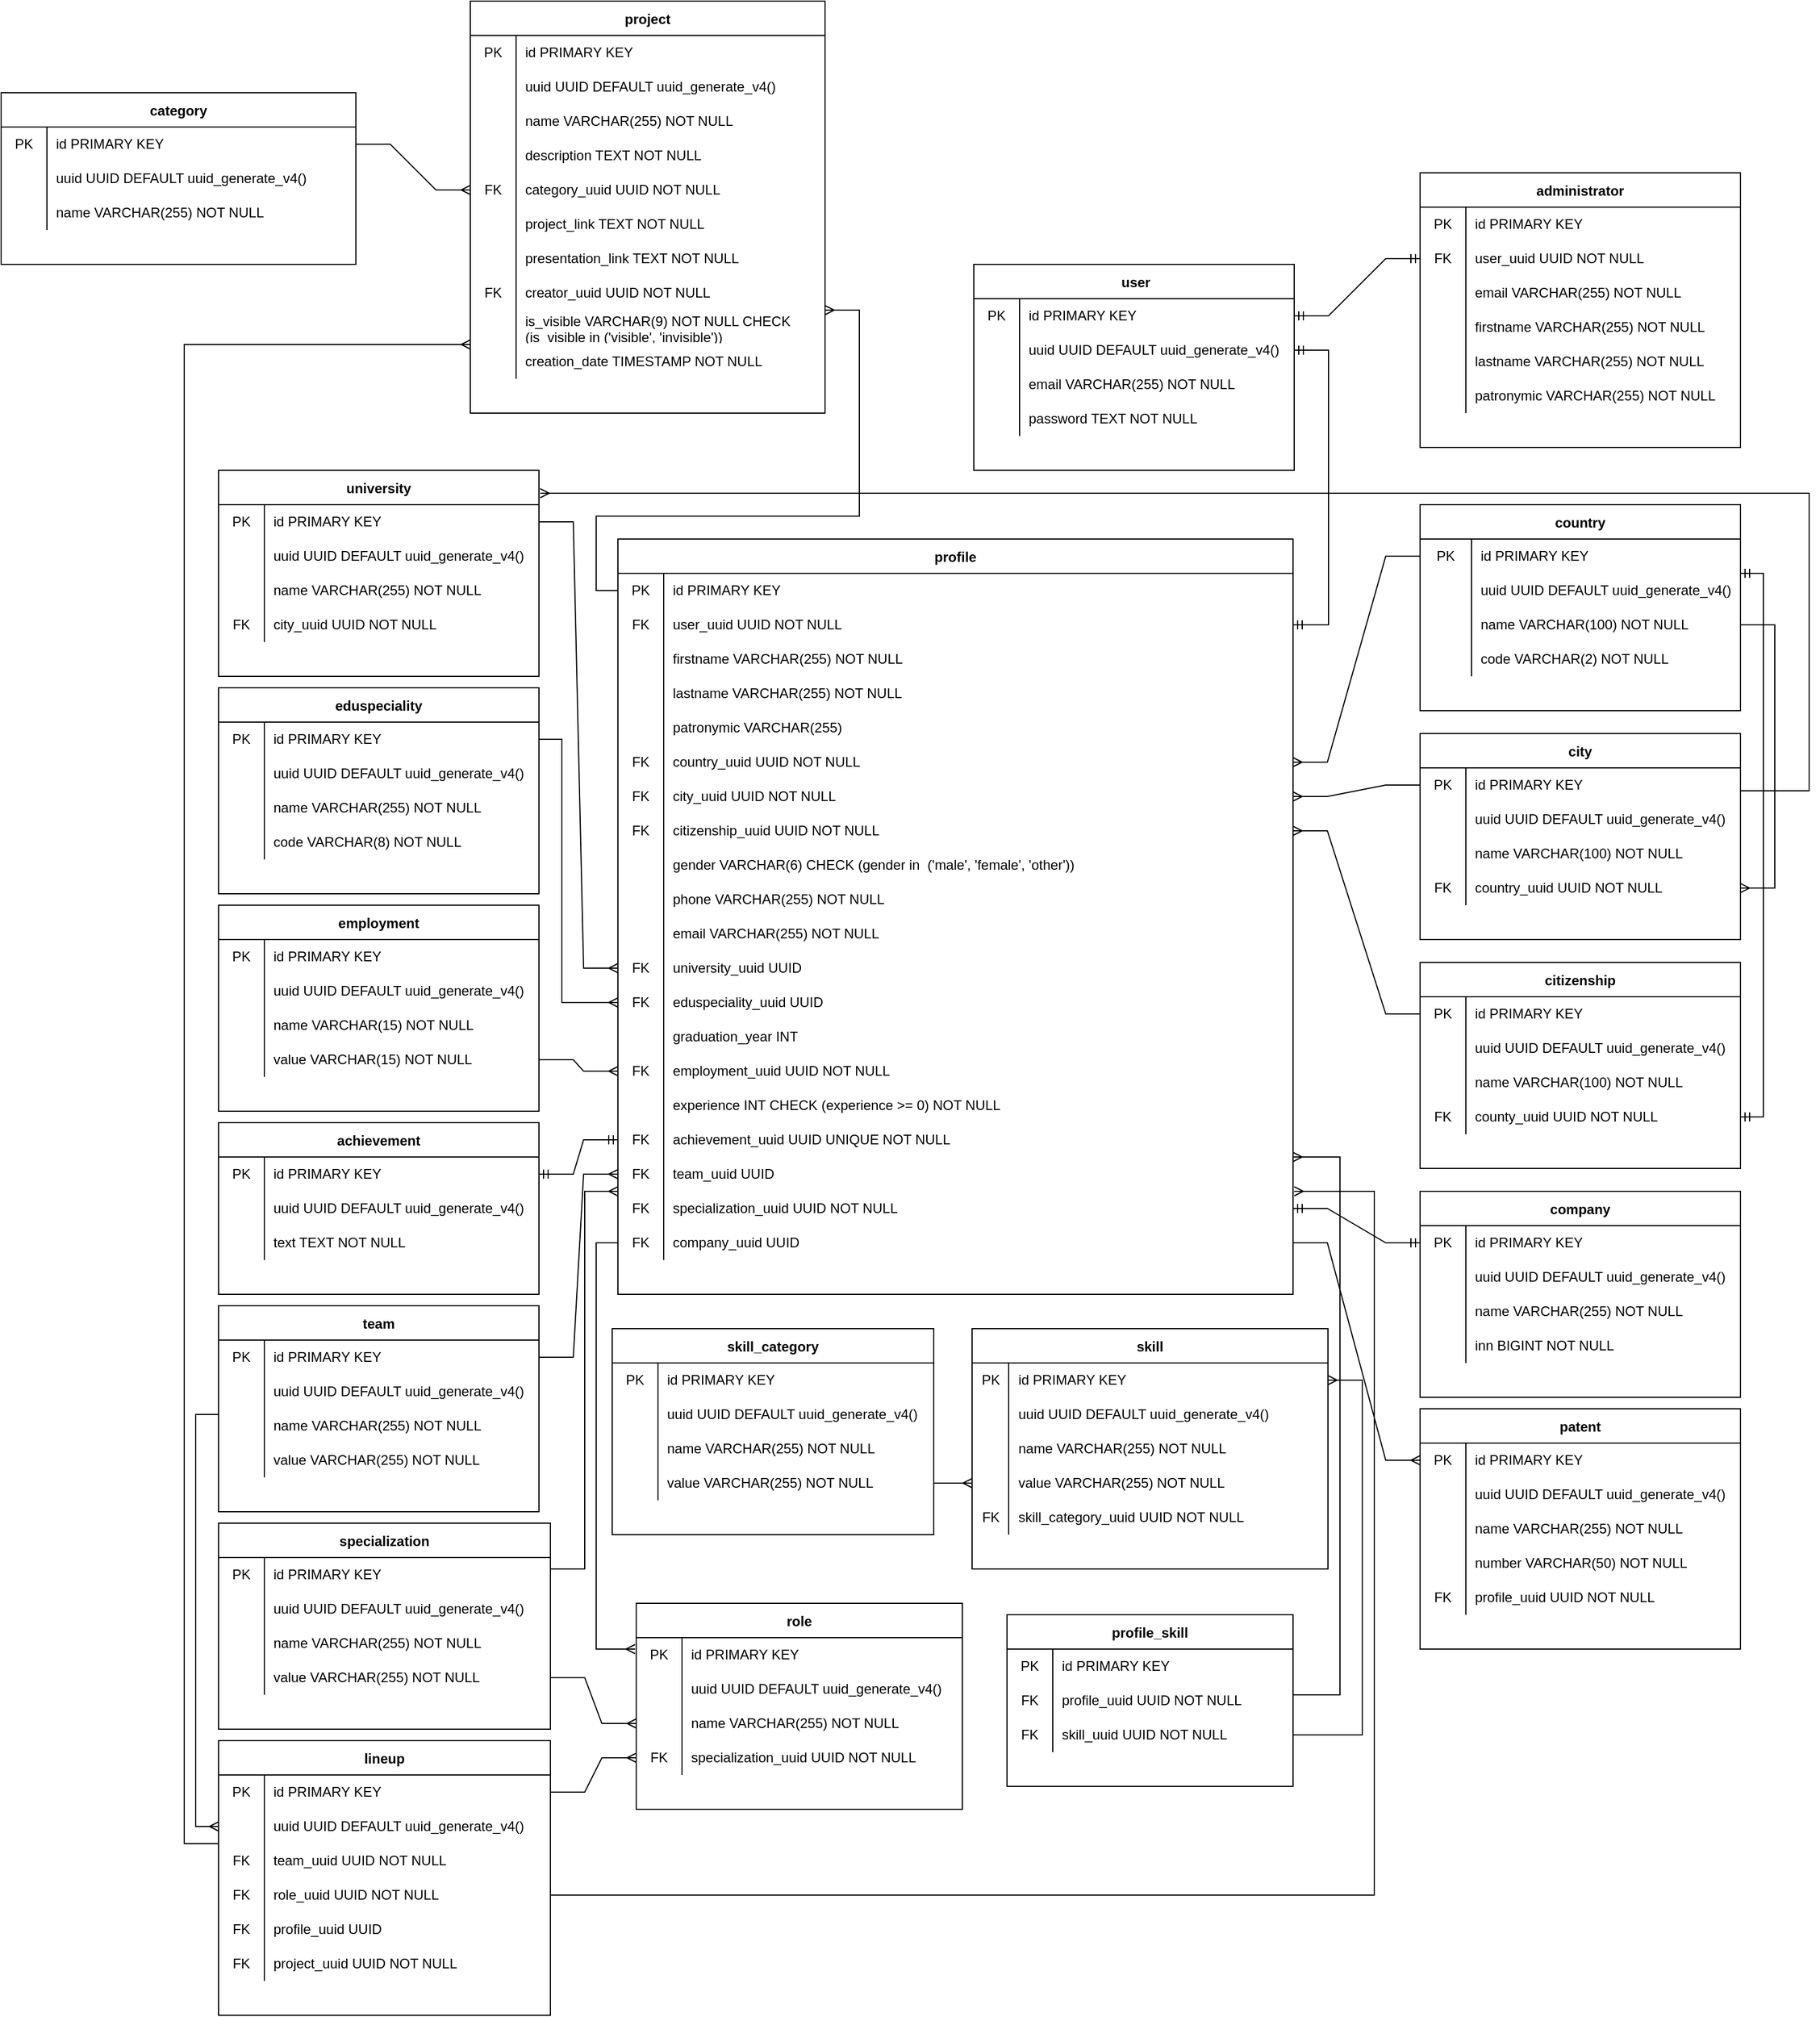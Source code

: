 <mxfile version="20.3.0" type="device"><diagram id="KcC9RxBt3rB9sMIWHV8Y" name="Page-1"><mxGraphModel dx="2805" dy="2165" grid="1" gridSize="10" guides="1" tooltips="1" connect="1" arrows="1" fold="1" page="1" pageScale="1" pageWidth="850" pageHeight="1100" math="0" shadow="0"><root><mxCell id="0"/><mxCell id="1" parent="0"/><mxCell id="AouyWreexYe8fY0phL2m-1" value="profile" style="shape=table;startSize=30;container=1;collapsible=0;childLayout=tableLayout;fixedRows=1;rowLines=0;fontStyle=1;" parent="1" vertex="1"><mxGeometry x="149" y="50" width="590" height="660" as="geometry"/></mxCell><mxCell id="AouyWreexYe8fY0phL2m-2" value="" style="shape=tableRow;horizontal=0;startSize=0;swimlaneHead=0;swimlaneBody=0;top=0;left=0;bottom=0;right=0;collapsible=0;dropTarget=0;fillColor=none;points=[[0,0.5],[1,0.5]];portConstraint=eastwest;" parent="AouyWreexYe8fY0phL2m-1" vertex="1"><mxGeometry y="30" width="590" height="30" as="geometry"/></mxCell><mxCell id="AouyWreexYe8fY0phL2m-3" value="PK" style="shape=partialRectangle;html=1;whiteSpace=wrap;connectable=0;fillColor=none;top=0;left=0;bottom=0;right=0;overflow=hidden;pointerEvents=1;" parent="AouyWreexYe8fY0phL2m-2" vertex="1"><mxGeometry width="40" height="30" as="geometry"><mxRectangle width="40" height="30" as="alternateBounds"/></mxGeometry></mxCell><mxCell id="AouyWreexYe8fY0phL2m-4" value="id PRIMARY KEY" style="shape=partialRectangle;html=1;whiteSpace=wrap;connectable=0;fillColor=none;top=0;left=0;bottom=0;right=0;align=left;spacingLeft=6;overflow=hidden;" parent="AouyWreexYe8fY0phL2m-2" vertex="1"><mxGeometry x="40" width="550" height="30" as="geometry"><mxRectangle width="550" height="30" as="alternateBounds"/></mxGeometry></mxCell><mxCell id="0tHkGmUUnRZLs2lZW7h8-10" value="" style="shape=tableRow;horizontal=0;startSize=0;swimlaneHead=0;swimlaneBody=0;top=0;left=0;bottom=0;right=0;collapsible=0;dropTarget=0;fillColor=none;points=[[0,0.5],[1,0.5]];portConstraint=eastwest;" parent="AouyWreexYe8fY0phL2m-1" vertex="1"><mxGeometry y="60" width="590" height="30" as="geometry"/></mxCell><mxCell id="0tHkGmUUnRZLs2lZW7h8-11" value="FK" style="shape=partialRectangle;html=1;whiteSpace=wrap;connectable=0;fillColor=none;top=0;left=0;bottom=0;right=0;overflow=hidden;pointerEvents=1;" parent="0tHkGmUUnRZLs2lZW7h8-10" vertex="1"><mxGeometry width="40" height="30" as="geometry"><mxRectangle width="40" height="30" as="alternateBounds"/></mxGeometry></mxCell><mxCell id="0tHkGmUUnRZLs2lZW7h8-12" value="user_uuid UUID NOT NULL" style="shape=partialRectangle;html=1;whiteSpace=wrap;connectable=0;fillColor=none;top=0;left=0;bottom=0;right=0;align=left;spacingLeft=6;overflow=hidden;" parent="0tHkGmUUnRZLs2lZW7h8-10" vertex="1"><mxGeometry x="40" width="550" height="30" as="geometry"><mxRectangle width="550" height="30" as="alternateBounds"/></mxGeometry></mxCell><mxCell id="AouyWreexYe8fY0phL2m-8" value="" style="shape=tableRow;horizontal=0;startSize=0;swimlaneHead=0;swimlaneBody=0;top=0;left=0;bottom=0;right=0;collapsible=0;dropTarget=0;fillColor=none;points=[[0,0.5],[1,0.5]];portConstraint=eastwest;" parent="AouyWreexYe8fY0phL2m-1" vertex="1"><mxGeometry y="90" width="590" height="30" as="geometry"/></mxCell><mxCell id="AouyWreexYe8fY0phL2m-9" value="" style="shape=partialRectangle;html=1;whiteSpace=wrap;connectable=0;fillColor=none;top=0;left=0;bottom=0;right=0;overflow=hidden;" parent="AouyWreexYe8fY0phL2m-8" vertex="1"><mxGeometry width="40" height="30" as="geometry"><mxRectangle width="40" height="30" as="alternateBounds"/></mxGeometry></mxCell><mxCell id="AouyWreexYe8fY0phL2m-10" value="firstname VARCHAR(255) NOT NULL" style="shape=partialRectangle;html=1;whiteSpace=wrap;connectable=0;fillColor=none;top=0;left=0;bottom=0;right=0;align=left;spacingLeft=6;overflow=hidden;" parent="AouyWreexYe8fY0phL2m-8" vertex="1"><mxGeometry x="40" width="550" height="30" as="geometry"><mxRectangle width="550" height="30" as="alternateBounds"/></mxGeometry></mxCell><mxCell id="AouyWreexYe8fY0phL2m-11" value="" style="shape=tableRow;horizontal=0;startSize=0;swimlaneHead=0;swimlaneBody=0;top=0;left=0;bottom=0;right=0;collapsible=0;dropTarget=0;fillColor=none;points=[[0,0.5],[1,0.5]];portConstraint=eastwest;" parent="AouyWreexYe8fY0phL2m-1" vertex="1"><mxGeometry y="120" width="590" height="30" as="geometry"/></mxCell><mxCell id="AouyWreexYe8fY0phL2m-12" value="" style="shape=partialRectangle;html=1;whiteSpace=wrap;connectable=0;fillColor=none;top=0;left=0;bottom=0;right=0;overflow=hidden;" parent="AouyWreexYe8fY0phL2m-11" vertex="1"><mxGeometry width="40" height="30" as="geometry"><mxRectangle width="40" height="30" as="alternateBounds"/></mxGeometry></mxCell><mxCell id="AouyWreexYe8fY0phL2m-13" value="lastname VARCHAR(255) NOT NULL" style="shape=partialRectangle;html=1;whiteSpace=wrap;connectable=0;fillColor=none;top=0;left=0;bottom=0;right=0;align=left;spacingLeft=6;overflow=hidden;" parent="AouyWreexYe8fY0phL2m-11" vertex="1"><mxGeometry x="40" width="550" height="30" as="geometry"><mxRectangle width="550" height="30" as="alternateBounds"/></mxGeometry></mxCell><mxCell id="AouyWreexYe8fY0phL2m-14" value="" style="shape=tableRow;horizontal=0;startSize=0;swimlaneHead=0;swimlaneBody=0;top=0;left=0;bottom=0;right=0;collapsible=0;dropTarget=0;fillColor=none;points=[[0,0.5],[1,0.5]];portConstraint=eastwest;" parent="AouyWreexYe8fY0phL2m-1" vertex="1"><mxGeometry y="150" width="590" height="30" as="geometry"/></mxCell><mxCell id="AouyWreexYe8fY0phL2m-15" value="" style="shape=partialRectangle;html=1;whiteSpace=wrap;connectable=0;fillColor=none;top=0;left=0;bottom=0;right=0;overflow=hidden;" parent="AouyWreexYe8fY0phL2m-14" vertex="1"><mxGeometry width="40" height="30" as="geometry"><mxRectangle width="40" height="30" as="alternateBounds"/></mxGeometry></mxCell><mxCell id="AouyWreexYe8fY0phL2m-16" value="patronymic VARCHAR(255)" style="shape=partialRectangle;html=1;whiteSpace=wrap;connectable=0;fillColor=none;top=0;left=0;bottom=0;right=0;align=left;spacingLeft=6;overflow=hidden;" parent="AouyWreexYe8fY0phL2m-14" vertex="1"><mxGeometry x="40" width="550" height="30" as="geometry"><mxRectangle width="550" height="30" as="alternateBounds"/></mxGeometry></mxCell><mxCell id="AouyWreexYe8fY0phL2m-17" value="" style="shape=tableRow;horizontal=0;startSize=0;swimlaneHead=0;swimlaneBody=0;top=0;left=0;bottom=0;right=0;collapsible=0;dropTarget=0;fillColor=none;points=[[0,0.5],[1,0.5]];portConstraint=eastwest;" parent="AouyWreexYe8fY0phL2m-1" vertex="1"><mxGeometry y="180" width="590" height="30" as="geometry"/></mxCell><mxCell id="AouyWreexYe8fY0phL2m-18" value="FK" style="shape=partialRectangle;html=1;whiteSpace=wrap;connectable=0;fillColor=none;top=0;left=0;bottom=0;right=0;overflow=hidden;" parent="AouyWreexYe8fY0phL2m-17" vertex="1"><mxGeometry width="40" height="30" as="geometry"><mxRectangle width="40" height="30" as="alternateBounds"/></mxGeometry></mxCell><mxCell id="AouyWreexYe8fY0phL2m-19" value="country_uuid UUID NOT NULL" style="shape=partialRectangle;html=1;whiteSpace=wrap;connectable=0;fillColor=none;top=0;left=0;bottom=0;right=0;align=left;spacingLeft=6;overflow=hidden;" parent="AouyWreexYe8fY0phL2m-17" vertex="1"><mxGeometry x="40" width="550" height="30" as="geometry"><mxRectangle width="550" height="30" as="alternateBounds"/></mxGeometry></mxCell><mxCell id="AouyWreexYe8fY0phL2m-20" value="" style="shape=tableRow;horizontal=0;startSize=0;swimlaneHead=0;swimlaneBody=0;top=0;left=0;bottom=0;right=0;collapsible=0;dropTarget=0;fillColor=none;points=[[0,0.5],[1,0.5]];portConstraint=eastwest;" parent="AouyWreexYe8fY0phL2m-1" vertex="1"><mxGeometry y="210" width="590" height="30" as="geometry"/></mxCell><mxCell id="AouyWreexYe8fY0phL2m-21" value="FK" style="shape=partialRectangle;html=1;whiteSpace=wrap;connectable=0;fillColor=none;top=0;left=0;bottom=0;right=0;overflow=hidden;" parent="AouyWreexYe8fY0phL2m-20" vertex="1"><mxGeometry width="40" height="30" as="geometry"><mxRectangle width="40" height="30" as="alternateBounds"/></mxGeometry></mxCell><mxCell id="AouyWreexYe8fY0phL2m-22" value="city_uuid UUID&amp;nbsp;NOT NULL" style="shape=partialRectangle;html=1;whiteSpace=wrap;connectable=0;fillColor=none;top=0;left=0;bottom=0;right=0;align=left;spacingLeft=6;overflow=hidden;" parent="AouyWreexYe8fY0phL2m-20" vertex="1"><mxGeometry x="40" width="550" height="30" as="geometry"><mxRectangle width="550" height="30" as="alternateBounds"/></mxGeometry></mxCell><mxCell id="AouyWreexYe8fY0phL2m-26" value="" style="shape=tableRow;horizontal=0;startSize=0;swimlaneHead=0;swimlaneBody=0;top=0;left=0;bottom=0;right=0;collapsible=0;dropTarget=0;fillColor=none;points=[[0,0.5],[1,0.5]];portConstraint=eastwest;" parent="AouyWreexYe8fY0phL2m-1" vertex="1"><mxGeometry y="240" width="590" height="30" as="geometry"/></mxCell><mxCell id="AouyWreexYe8fY0phL2m-27" value="FK" style="shape=partialRectangle;html=1;whiteSpace=wrap;connectable=0;fillColor=none;top=0;left=0;bottom=0;right=0;overflow=hidden;" parent="AouyWreexYe8fY0phL2m-26" vertex="1"><mxGeometry width="40" height="30" as="geometry"><mxRectangle width="40" height="30" as="alternateBounds"/></mxGeometry></mxCell><mxCell id="AouyWreexYe8fY0phL2m-28" value="citizenship_uuid UUID&amp;nbsp;NOT NULL" style="shape=partialRectangle;html=1;whiteSpace=wrap;connectable=0;fillColor=none;top=0;left=0;bottom=0;right=0;align=left;spacingLeft=6;overflow=hidden;" parent="AouyWreexYe8fY0phL2m-26" vertex="1"><mxGeometry x="40" width="550" height="30" as="geometry"><mxRectangle width="550" height="30" as="alternateBounds"/></mxGeometry></mxCell><mxCell id="AouyWreexYe8fY0phL2m-29" value="" style="shape=tableRow;horizontal=0;startSize=0;swimlaneHead=0;swimlaneBody=0;top=0;left=0;bottom=0;right=0;collapsible=0;dropTarget=0;fillColor=none;points=[[0,0.5],[1,0.5]];portConstraint=eastwest;" parent="AouyWreexYe8fY0phL2m-1" vertex="1"><mxGeometry y="270" width="590" height="30" as="geometry"/></mxCell><mxCell id="AouyWreexYe8fY0phL2m-30" value="" style="shape=partialRectangle;html=1;whiteSpace=wrap;connectable=0;fillColor=none;top=0;left=0;bottom=0;right=0;overflow=hidden;" parent="AouyWreexYe8fY0phL2m-29" vertex="1"><mxGeometry width="40" height="30" as="geometry"><mxRectangle width="40" height="30" as="alternateBounds"/></mxGeometry></mxCell><mxCell id="AouyWreexYe8fY0phL2m-31" value="gender VARCHAR(6) CHECK (gender in&amp;nbsp; ('male', 'female', 'other'))" style="shape=partialRectangle;html=1;whiteSpace=wrap;connectable=0;fillColor=none;top=0;left=0;bottom=0;right=0;align=left;spacingLeft=6;overflow=hidden;" parent="AouyWreexYe8fY0phL2m-29" vertex="1"><mxGeometry x="40" width="550" height="30" as="geometry"><mxRectangle width="550" height="30" as="alternateBounds"/></mxGeometry></mxCell><mxCell id="AouyWreexYe8fY0phL2m-32" value="" style="shape=tableRow;horizontal=0;startSize=0;swimlaneHead=0;swimlaneBody=0;top=0;left=0;bottom=0;right=0;collapsible=0;dropTarget=0;fillColor=none;points=[[0,0.5],[1,0.5]];portConstraint=eastwest;" parent="AouyWreexYe8fY0phL2m-1" vertex="1"><mxGeometry y="300" width="590" height="30" as="geometry"/></mxCell><mxCell id="AouyWreexYe8fY0phL2m-33" value="" style="shape=partialRectangle;html=1;whiteSpace=wrap;connectable=0;fillColor=none;top=0;left=0;bottom=0;right=0;overflow=hidden;" parent="AouyWreexYe8fY0phL2m-32" vertex="1"><mxGeometry width="40" height="30" as="geometry"><mxRectangle width="40" height="30" as="alternateBounds"/></mxGeometry></mxCell><mxCell id="AouyWreexYe8fY0phL2m-34" value="phone VARCHAR(255) NOT NULL" style="shape=partialRectangle;html=1;whiteSpace=wrap;connectable=0;fillColor=none;top=0;left=0;bottom=0;right=0;align=left;spacingLeft=6;overflow=hidden;" parent="AouyWreexYe8fY0phL2m-32" vertex="1"><mxGeometry x="40" width="550" height="30" as="geometry"><mxRectangle width="550" height="30" as="alternateBounds"/></mxGeometry></mxCell><mxCell id="AouyWreexYe8fY0phL2m-38" value="" style="shape=tableRow;horizontal=0;startSize=0;swimlaneHead=0;swimlaneBody=0;top=0;left=0;bottom=0;right=0;collapsible=0;dropTarget=0;fillColor=none;points=[[0,0.5],[1,0.5]];portConstraint=eastwest;" parent="AouyWreexYe8fY0phL2m-1" vertex="1"><mxGeometry y="330" width="590" height="30" as="geometry"/></mxCell><mxCell id="AouyWreexYe8fY0phL2m-39" value="" style="shape=partialRectangle;html=1;whiteSpace=wrap;connectable=0;fillColor=none;top=0;left=0;bottom=0;right=0;overflow=hidden;" parent="AouyWreexYe8fY0phL2m-38" vertex="1"><mxGeometry width="40" height="30" as="geometry"><mxRectangle width="40" height="30" as="alternateBounds"/></mxGeometry></mxCell><mxCell id="AouyWreexYe8fY0phL2m-40" value="email VARCHAR(255) NOT NULL" style="shape=partialRectangle;html=1;whiteSpace=wrap;connectable=0;fillColor=none;top=0;left=0;bottom=0;right=0;align=left;spacingLeft=6;overflow=hidden;" parent="AouyWreexYe8fY0phL2m-38" vertex="1"><mxGeometry x="40" width="550" height="30" as="geometry"><mxRectangle width="550" height="30" as="alternateBounds"/></mxGeometry></mxCell><mxCell id="AouyWreexYe8fY0phL2m-35" value="" style="shape=tableRow;horizontal=0;startSize=0;swimlaneHead=0;swimlaneBody=0;top=0;left=0;bottom=0;right=0;collapsible=0;dropTarget=0;fillColor=none;points=[[0,0.5],[1,0.5]];portConstraint=eastwest;" parent="AouyWreexYe8fY0phL2m-1" vertex="1"><mxGeometry y="360" width="590" height="30" as="geometry"/></mxCell><mxCell id="AouyWreexYe8fY0phL2m-36" value="FK" style="shape=partialRectangle;html=1;whiteSpace=wrap;connectable=0;fillColor=none;top=0;left=0;bottom=0;right=0;overflow=hidden;" parent="AouyWreexYe8fY0phL2m-35" vertex="1"><mxGeometry width="40" height="30" as="geometry"><mxRectangle width="40" height="30" as="alternateBounds"/></mxGeometry></mxCell><mxCell id="AouyWreexYe8fY0phL2m-37" value="university_uuid UUID" style="shape=partialRectangle;html=1;whiteSpace=wrap;connectable=0;fillColor=none;top=0;left=0;bottom=0;right=0;align=left;spacingLeft=6;overflow=hidden;" parent="AouyWreexYe8fY0phL2m-35" vertex="1"><mxGeometry x="40" width="550" height="30" as="geometry"><mxRectangle width="550" height="30" as="alternateBounds"/></mxGeometry></mxCell><mxCell id="AouyWreexYe8fY0phL2m-41" value="" style="shape=tableRow;horizontal=0;startSize=0;swimlaneHead=0;swimlaneBody=0;top=0;left=0;bottom=0;right=0;collapsible=0;dropTarget=0;fillColor=none;points=[[0,0.5],[1,0.5]];portConstraint=eastwest;" parent="AouyWreexYe8fY0phL2m-1" vertex="1"><mxGeometry y="390" width="590" height="30" as="geometry"/></mxCell><mxCell id="AouyWreexYe8fY0phL2m-42" value="FK" style="shape=partialRectangle;html=1;whiteSpace=wrap;connectable=0;fillColor=none;top=0;left=0;bottom=0;right=0;overflow=hidden;" parent="AouyWreexYe8fY0phL2m-41" vertex="1"><mxGeometry width="40" height="30" as="geometry"><mxRectangle width="40" height="30" as="alternateBounds"/></mxGeometry></mxCell><mxCell id="AouyWreexYe8fY0phL2m-43" value="eduspeciality_uuid UUID" style="shape=partialRectangle;html=1;whiteSpace=wrap;connectable=0;fillColor=none;top=0;left=0;bottom=0;right=0;align=left;spacingLeft=6;overflow=hidden;" parent="AouyWreexYe8fY0phL2m-41" vertex="1"><mxGeometry x="40" width="550" height="30" as="geometry"><mxRectangle width="550" height="30" as="alternateBounds"/></mxGeometry></mxCell><mxCell id="AouyWreexYe8fY0phL2m-44" value="" style="shape=tableRow;horizontal=0;startSize=0;swimlaneHead=0;swimlaneBody=0;top=0;left=0;bottom=0;right=0;collapsible=0;dropTarget=0;fillColor=none;points=[[0,0.5],[1,0.5]];portConstraint=eastwest;" parent="AouyWreexYe8fY0phL2m-1" vertex="1"><mxGeometry y="420" width="590" height="30" as="geometry"/></mxCell><mxCell id="AouyWreexYe8fY0phL2m-45" value="" style="shape=partialRectangle;html=1;whiteSpace=wrap;connectable=0;fillColor=none;top=0;left=0;bottom=0;right=0;overflow=hidden;" parent="AouyWreexYe8fY0phL2m-44" vertex="1"><mxGeometry width="40" height="30" as="geometry"><mxRectangle width="40" height="30" as="alternateBounds"/></mxGeometry></mxCell><mxCell id="AouyWreexYe8fY0phL2m-46" value="graduation_year INT" style="shape=partialRectangle;html=1;whiteSpace=wrap;connectable=0;fillColor=none;top=0;left=0;bottom=0;right=0;align=left;spacingLeft=6;overflow=hidden;" parent="AouyWreexYe8fY0phL2m-44" vertex="1"><mxGeometry x="40" width="550" height="30" as="geometry"><mxRectangle width="550" height="30" as="alternateBounds"/></mxGeometry></mxCell><mxCell id="AouyWreexYe8fY0phL2m-47" value="" style="shape=tableRow;horizontal=0;startSize=0;swimlaneHead=0;swimlaneBody=0;top=0;left=0;bottom=0;right=0;collapsible=0;dropTarget=0;fillColor=none;points=[[0,0.5],[1,0.5]];portConstraint=eastwest;" parent="AouyWreexYe8fY0phL2m-1" vertex="1"><mxGeometry y="450" width="590" height="30" as="geometry"/></mxCell><mxCell id="AouyWreexYe8fY0phL2m-48" value="FK" style="shape=partialRectangle;html=1;whiteSpace=wrap;connectable=0;fillColor=none;top=0;left=0;bottom=0;right=0;overflow=hidden;" parent="AouyWreexYe8fY0phL2m-47" vertex="1"><mxGeometry width="40" height="30" as="geometry"><mxRectangle width="40" height="30" as="alternateBounds"/></mxGeometry></mxCell><mxCell id="AouyWreexYe8fY0phL2m-49" value="employment_uuid UUID&amp;nbsp;NOT NULL" style="shape=partialRectangle;html=1;whiteSpace=wrap;connectable=0;fillColor=none;top=0;left=0;bottom=0;right=0;align=left;spacingLeft=6;overflow=hidden;" parent="AouyWreexYe8fY0phL2m-47" vertex="1"><mxGeometry x="40" width="550" height="30" as="geometry"><mxRectangle width="550" height="30" as="alternateBounds"/></mxGeometry></mxCell><mxCell id="AouyWreexYe8fY0phL2m-50" value="" style="shape=tableRow;horizontal=0;startSize=0;swimlaneHead=0;swimlaneBody=0;top=0;left=0;bottom=0;right=0;collapsible=0;dropTarget=0;fillColor=none;points=[[0,0.5],[1,0.5]];portConstraint=eastwest;" parent="AouyWreexYe8fY0phL2m-1" vertex="1"><mxGeometry y="480" width="590" height="30" as="geometry"/></mxCell><mxCell id="AouyWreexYe8fY0phL2m-51" value="" style="shape=partialRectangle;html=1;whiteSpace=wrap;connectable=0;fillColor=none;top=0;left=0;bottom=0;right=0;overflow=hidden;" parent="AouyWreexYe8fY0phL2m-50" vertex="1"><mxGeometry width="40" height="30" as="geometry"><mxRectangle width="40" height="30" as="alternateBounds"/></mxGeometry></mxCell><mxCell id="AouyWreexYe8fY0phL2m-52" value="experience INT CHECK (experience &amp;gt;= 0) NOT NULL" style="shape=partialRectangle;html=1;whiteSpace=wrap;connectable=0;fillColor=none;top=0;left=0;bottom=0;right=0;align=left;spacingLeft=6;overflow=hidden;" parent="AouyWreexYe8fY0phL2m-50" vertex="1"><mxGeometry x="40" width="550" height="30" as="geometry"><mxRectangle width="550" height="30" as="alternateBounds"/></mxGeometry></mxCell><mxCell id="AouyWreexYe8fY0phL2m-53" value="" style="shape=tableRow;horizontal=0;startSize=0;swimlaneHead=0;swimlaneBody=0;top=0;left=0;bottom=0;right=0;collapsible=0;dropTarget=0;fillColor=none;points=[[0,0.5],[1,0.5]];portConstraint=eastwest;" parent="AouyWreexYe8fY0phL2m-1" vertex="1"><mxGeometry y="510" width="590" height="30" as="geometry"/></mxCell><mxCell id="AouyWreexYe8fY0phL2m-54" value="FK" style="shape=partialRectangle;html=1;whiteSpace=wrap;connectable=0;fillColor=none;top=0;left=0;bottom=0;right=0;overflow=hidden;" parent="AouyWreexYe8fY0phL2m-53" vertex="1"><mxGeometry width="40" height="30" as="geometry"><mxRectangle width="40" height="30" as="alternateBounds"/></mxGeometry></mxCell><mxCell id="AouyWreexYe8fY0phL2m-55" value="achievement_uuid UUID UNIQUE&amp;nbsp;NOT NULL&amp;nbsp;" style="shape=partialRectangle;html=1;whiteSpace=wrap;connectable=0;fillColor=none;top=0;left=0;bottom=0;right=0;align=left;spacingLeft=6;overflow=hidden;" parent="AouyWreexYe8fY0phL2m-53" vertex="1"><mxGeometry x="40" width="550" height="30" as="geometry"><mxRectangle width="550" height="30" as="alternateBounds"/></mxGeometry></mxCell><mxCell id="AouyWreexYe8fY0phL2m-56" value="" style="shape=tableRow;horizontal=0;startSize=0;swimlaneHead=0;swimlaneBody=0;top=0;left=0;bottom=0;right=0;collapsible=0;dropTarget=0;fillColor=none;points=[[0,0.5],[1,0.5]];portConstraint=eastwest;" parent="AouyWreexYe8fY0phL2m-1" vertex="1"><mxGeometry y="540" width="590" height="30" as="geometry"/></mxCell><mxCell id="AouyWreexYe8fY0phL2m-57" value="FK" style="shape=partialRectangle;html=1;whiteSpace=wrap;connectable=0;fillColor=none;top=0;left=0;bottom=0;right=0;overflow=hidden;" parent="AouyWreexYe8fY0phL2m-56" vertex="1"><mxGeometry width="40" height="30" as="geometry"><mxRectangle width="40" height="30" as="alternateBounds"/></mxGeometry></mxCell><mxCell id="AouyWreexYe8fY0phL2m-58" value="team_uuid UUID" style="shape=partialRectangle;html=1;whiteSpace=wrap;connectable=0;fillColor=none;top=0;left=0;bottom=0;right=0;align=left;spacingLeft=6;overflow=hidden;" parent="AouyWreexYe8fY0phL2m-56" vertex="1"><mxGeometry x="40" width="550" height="30" as="geometry"><mxRectangle width="550" height="30" as="alternateBounds"/></mxGeometry></mxCell><mxCell id="AouyWreexYe8fY0phL2m-59" value="" style="shape=tableRow;horizontal=0;startSize=0;swimlaneHead=0;swimlaneBody=0;top=0;left=0;bottom=0;right=0;collapsible=0;dropTarget=0;fillColor=none;points=[[0,0.5],[1,0.5]];portConstraint=eastwest;" parent="AouyWreexYe8fY0phL2m-1" vertex="1"><mxGeometry y="570" width="590" height="30" as="geometry"/></mxCell><mxCell id="AouyWreexYe8fY0phL2m-60" value="FK" style="shape=partialRectangle;html=1;whiteSpace=wrap;connectable=0;fillColor=none;top=0;left=0;bottom=0;right=0;overflow=hidden;" parent="AouyWreexYe8fY0phL2m-59" vertex="1"><mxGeometry width="40" height="30" as="geometry"><mxRectangle width="40" height="30" as="alternateBounds"/></mxGeometry></mxCell><mxCell id="AouyWreexYe8fY0phL2m-61" value="specialization_uuid UUID&amp;nbsp;NOT NULL" style="shape=partialRectangle;html=1;whiteSpace=wrap;connectable=0;fillColor=none;top=0;left=0;bottom=0;right=0;align=left;spacingLeft=6;overflow=hidden;" parent="AouyWreexYe8fY0phL2m-59" vertex="1"><mxGeometry x="40" width="550" height="30" as="geometry"><mxRectangle width="550" height="30" as="alternateBounds"/></mxGeometry></mxCell><mxCell id="AouyWreexYe8fY0phL2m-65" value="" style="shape=tableRow;horizontal=0;startSize=0;swimlaneHead=0;swimlaneBody=0;top=0;left=0;bottom=0;right=0;collapsible=0;dropTarget=0;fillColor=none;points=[[0,0.5],[1,0.5]];portConstraint=eastwest;" parent="AouyWreexYe8fY0phL2m-1" vertex="1"><mxGeometry y="600" width="590" height="30" as="geometry"/></mxCell><mxCell id="AouyWreexYe8fY0phL2m-66" value="FK" style="shape=partialRectangle;html=1;whiteSpace=wrap;connectable=0;fillColor=none;top=0;left=0;bottom=0;right=0;overflow=hidden;" parent="AouyWreexYe8fY0phL2m-65" vertex="1"><mxGeometry width="40" height="30" as="geometry"><mxRectangle width="40" height="30" as="alternateBounds"/></mxGeometry></mxCell><mxCell id="AouyWreexYe8fY0phL2m-67" value="company_uuid UUID" style="shape=partialRectangle;html=1;whiteSpace=wrap;connectable=0;fillColor=none;top=0;left=0;bottom=0;right=0;align=left;spacingLeft=6;overflow=hidden;" parent="AouyWreexYe8fY0phL2m-65" vertex="1"><mxGeometry x="40" width="550" height="30" as="geometry"><mxRectangle width="550" height="30" as="alternateBounds"/></mxGeometry></mxCell><mxCell id="gL4q8NLvyVj8hW1yxhtU-1" value="country" style="shape=table;startSize=30;container=1;collapsible=0;childLayout=tableLayout;fixedRows=1;rowLines=0;fontStyle=1;" parent="1" vertex="1"><mxGeometry x="850" y="20" width="280" height="180" as="geometry"/></mxCell><mxCell id="gL4q8NLvyVj8hW1yxhtU-2" value="" style="shape=tableRow;horizontal=0;startSize=0;swimlaneHead=0;swimlaneBody=0;top=0;left=0;bottom=0;right=0;collapsible=0;dropTarget=0;fillColor=none;points=[[0,0.5],[1,0.5]];portConstraint=eastwest;" parent="gL4q8NLvyVj8hW1yxhtU-1" vertex="1"><mxGeometry y="30" width="280" height="30" as="geometry"/></mxCell><mxCell id="gL4q8NLvyVj8hW1yxhtU-3" value="PK" style="shape=partialRectangle;html=1;whiteSpace=wrap;connectable=0;fillColor=none;top=0;left=0;bottom=0;right=0;overflow=hidden;pointerEvents=1;" parent="gL4q8NLvyVj8hW1yxhtU-2" vertex="1"><mxGeometry width="45" height="30" as="geometry"><mxRectangle width="45" height="30" as="alternateBounds"/></mxGeometry></mxCell><mxCell id="gL4q8NLvyVj8hW1yxhtU-4" value="id PRIMARY KEY" style="shape=partialRectangle;html=1;whiteSpace=wrap;connectable=0;fillColor=none;top=0;left=0;bottom=0;right=0;align=left;spacingLeft=6;overflow=hidden;" parent="gL4q8NLvyVj8hW1yxhtU-2" vertex="1"><mxGeometry x="45" width="235" height="30" as="geometry"><mxRectangle width="235" height="30" as="alternateBounds"/></mxGeometry></mxCell><mxCell id="0tHkGmUUnRZLs2lZW7h8-19" value="" style="shape=tableRow;horizontal=0;startSize=0;swimlaneHead=0;swimlaneBody=0;top=0;left=0;bottom=0;right=0;collapsible=0;dropTarget=0;fillColor=none;points=[[0,0.5],[1,0.5]];portConstraint=eastwest;" parent="gL4q8NLvyVj8hW1yxhtU-1" vertex="1"><mxGeometry y="60" width="280" height="30" as="geometry"/></mxCell><mxCell id="0tHkGmUUnRZLs2lZW7h8-20" value="" style="shape=partialRectangle;html=1;whiteSpace=wrap;connectable=0;fillColor=none;top=0;left=0;bottom=0;right=0;overflow=hidden;" parent="0tHkGmUUnRZLs2lZW7h8-19" vertex="1"><mxGeometry width="45" height="30" as="geometry"><mxRectangle width="45" height="30" as="alternateBounds"/></mxGeometry></mxCell><mxCell id="0tHkGmUUnRZLs2lZW7h8-21" value="uuid UUID DEFAULT uuid_generate_v4()" style="shape=partialRectangle;html=1;whiteSpace=wrap;connectable=0;fillColor=none;top=0;left=0;bottom=0;right=0;align=left;spacingLeft=6;overflow=hidden;" parent="0tHkGmUUnRZLs2lZW7h8-19" vertex="1"><mxGeometry x="45" width="235" height="30" as="geometry"><mxRectangle width="235" height="30" as="alternateBounds"/></mxGeometry></mxCell><mxCell id="gL4q8NLvyVj8hW1yxhtU-5" value="" style="shape=tableRow;horizontal=0;startSize=0;swimlaneHead=0;swimlaneBody=0;top=0;left=0;bottom=0;right=0;collapsible=0;dropTarget=0;fillColor=none;points=[[0,0.5],[1,0.5]];portConstraint=eastwest;" parent="gL4q8NLvyVj8hW1yxhtU-1" vertex="1"><mxGeometry y="90" width="280" height="30" as="geometry"/></mxCell><mxCell id="gL4q8NLvyVj8hW1yxhtU-6" value="" style="shape=partialRectangle;html=1;whiteSpace=wrap;connectable=0;fillColor=none;top=0;left=0;bottom=0;right=0;overflow=hidden;" parent="gL4q8NLvyVj8hW1yxhtU-5" vertex="1"><mxGeometry width="45" height="30" as="geometry"><mxRectangle width="45" height="30" as="alternateBounds"/></mxGeometry></mxCell><mxCell id="gL4q8NLvyVj8hW1yxhtU-7" value="name VARCHAR(100) NOT NULL" style="shape=partialRectangle;html=1;whiteSpace=wrap;connectable=0;fillColor=none;top=0;left=0;bottom=0;right=0;align=left;spacingLeft=6;overflow=hidden;" parent="gL4q8NLvyVj8hW1yxhtU-5" vertex="1"><mxGeometry x="45" width="235" height="30" as="geometry"><mxRectangle width="235" height="30" as="alternateBounds"/></mxGeometry></mxCell><mxCell id="gL4q8NLvyVj8hW1yxhtU-245" value="" style="shape=tableRow;horizontal=0;startSize=0;swimlaneHead=0;swimlaneBody=0;top=0;left=0;bottom=0;right=0;collapsible=0;dropTarget=0;fillColor=none;points=[[0,0.5],[1,0.5]];portConstraint=eastwest;" parent="gL4q8NLvyVj8hW1yxhtU-1" vertex="1"><mxGeometry y="120" width="280" height="30" as="geometry"/></mxCell><mxCell id="gL4q8NLvyVj8hW1yxhtU-246" value="" style="shape=partialRectangle;html=1;whiteSpace=wrap;connectable=0;fillColor=none;top=0;left=0;bottom=0;right=0;overflow=hidden;" parent="gL4q8NLvyVj8hW1yxhtU-245" vertex="1"><mxGeometry width="45" height="30" as="geometry"><mxRectangle width="45" height="30" as="alternateBounds"/></mxGeometry></mxCell><mxCell id="gL4q8NLvyVj8hW1yxhtU-247" value="code VARCHAR(2) NOT NULL" style="shape=partialRectangle;html=1;whiteSpace=wrap;connectable=0;fillColor=none;top=0;left=0;bottom=0;right=0;align=left;spacingLeft=6;overflow=hidden;" parent="gL4q8NLvyVj8hW1yxhtU-245" vertex="1"><mxGeometry x="45" width="235" height="30" as="geometry"><mxRectangle width="235" height="30" as="alternateBounds"/></mxGeometry></mxCell><mxCell id="gL4q8NLvyVj8hW1yxhtU-11" value="city" style="shape=table;startSize=30;container=1;collapsible=0;childLayout=tableLayout;fixedRows=1;rowLines=0;fontStyle=1;" parent="1" vertex="1"><mxGeometry x="850" y="220" width="280" height="180" as="geometry"/></mxCell><mxCell id="gL4q8NLvyVj8hW1yxhtU-12" value="" style="shape=tableRow;horizontal=0;startSize=0;swimlaneHead=0;swimlaneBody=0;top=0;left=0;bottom=0;right=0;collapsible=0;dropTarget=0;fillColor=none;points=[[0,0.5],[1,0.5]];portConstraint=eastwest;" parent="gL4q8NLvyVj8hW1yxhtU-11" vertex="1"><mxGeometry y="30" width="280" height="30" as="geometry"/></mxCell><mxCell id="gL4q8NLvyVj8hW1yxhtU-13" value="PK" style="shape=partialRectangle;html=1;whiteSpace=wrap;connectable=0;fillColor=none;top=0;left=0;bottom=0;right=0;overflow=hidden;pointerEvents=1;" parent="gL4q8NLvyVj8hW1yxhtU-12" vertex="1"><mxGeometry width="40" height="30" as="geometry"><mxRectangle width="40" height="30" as="alternateBounds"/></mxGeometry></mxCell><mxCell id="gL4q8NLvyVj8hW1yxhtU-14" value="id PRIMARY KEY" style="shape=partialRectangle;html=1;whiteSpace=wrap;connectable=0;fillColor=none;top=0;left=0;bottom=0;right=0;align=left;spacingLeft=6;overflow=hidden;" parent="gL4q8NLvyVj8hW1yxhtU-12" vertex="1"><mxGeometry x="40" width="240" height="30" as="geometry"><mxRectangle width="240" height="30" as="alternateBounds"/></mxGeometry></mxCell><mxCell id="0tHkGmUUnRZLs2lZW7h8-22" value="" style="shape=tableRow;horizontal=0;startSize=0;swimlaneHead=0;swimlaneBody=0;top=0;left=0;bottom=0;right=0;collapsible=0;dropTarget=0;fillColor=none;points=[[0,0.5],[1,0.5]];portConstraint=eastwest;" parent="gL4q8NLvyVj8hW1yxhtU-11" vertex="1"><mxGeometry y="60" width="280" height="30" as="geometry"/></mxCell><mxCell id="0tHkGmUUnRZLs2lZW7h8-23" value="" style="shape=partialRectangle;html=1;whiteSpace=wrap;connectable=0;fillColor=none;top=0;left=0;bottom=0;right=0;overflow=hidden;" parent="0tHkGmUUnRZLs2lZW7h8-22" vertex="1"><mxGeometry width="40" height="30" as="geometry"><mxRectangle width="40" height="30" as="alternateBounds"/></mxGeometry></mxCell><mxCell id="0tHkGmUUnRZLs2lZW7h8-24" value="uuid UUID DEFAULT uuid_generate_v4()" style="shape=partialRectangle;html=1;whiteSpace=wrap;connectable=0;fillColor=none;top=0;left=0;bottom=0;right=0;align=left;spacingLeft=6;overflow=hidden;" parent="0tHkGmUUnRZLs2lZW7h8-22" vertex="1"><mxGeometry x="40" width="240" height="30" as="geometry"><mxRectangle width="240" height="30" as="alternateBounds"/></mxGeometry></mxCell><mxCell id="gL4q8NLvyVj8hW1yxhtU-15" value="" style="shape=tableRow;horizontal=0;startSize=0;swimlaneHead=0;swimlaneBody=0;top=0;left=0;bottom=0;right=0;collapsible=0;dropTarget=0;fillColor=none;points=[[0,0.5],[1,0.5]];portConstraint=eastwest;" parent="gL4q8NLvyVj8hW1yxhtU-11" vertex="1"><mxGeometry y="90" width="280" height="30" as="geometry"/></mxCell><mxCell id="gL4q8NLvyVj8hW1yxhtU-16" value="" style="shape=partialRectangle;html=1;whiteSpace=wrap;connectable=0;fillColor=none;top=0;left=0;bottom=0;right=0;overflow=hidden;" parent="gL4q8NLvyVj8hW1yxhtU-15" vertex="1"><mxGeometry width="40" height="30" as="geometry"><mxRectangle width="40" height="30" as="alternateBounds"/></mxGeometry></mxCell><mxCell id="gL4q8NLvyVj8hW1yxhtU-17" value="name VARCHAR(100) NOT NULL" style="shape=partialRectangle;html=1;whiteSpace=wrap;connectable=0;fillColor=none;top=0;left=0;bottom=0;right=0;align=left;spacingLeft=6;overflow=hidden;" parent="gL4q8NLvyVj8hW1yxhtU-15" vertex="1"><mxGeometry x="40" width="240" height="30" as="geometry"><mxRectangle width="240" height="30" as="alternateBounds"/></mxGeometry></mxCell><mxCell id="gL4q8NLvyVj8hW1yxhtU-18" value="" style="shape=tableRow;horizontal=0;startSize=0;swimlaneHead=0;swimlaneBody=0;top=0;left=0;bottom=0;right=0;collapsible=0;dropTarget=0;fillColor=none;points=[[0,0.5],[1,0.5]];portConstraint=eastwest;" parent="gL4q8NLvyVj8hW1yxhtU-11" vertex="1"><mxGeometry y="120" width="280" height="30" as="geometry"/></mxCell><mxCell id="gL4q8NLvyVj8hW1yxhtU-19" value="FK" style="shape=partialRectangle;html=1;whiteSpace=wrap;connectable=0;fillColor=none;top=0;left=0;bottom=0;right=0;overflow=hidden;" parent="gL4q8NLvyVj8hW1yxhtU-18" vertex="1"><mxGeometry width="40" height="30" as="geometry"><mxRectangle width="40" height="30" as="alternateBounds"/></mxGeometry></mxCell><mxCell id="gL4q8NLvyVj8hW1yxhtU-20" value="country_uuid UUID NOT NULL" style="shape=partialRectangle;html=1;whiteSpace=wrap;connectable=0;fillColor=none;top=0;left=0;bottom=0;right=0;align=left;spacingLeft=6;overflow=hidden;" parent="gL4q8NLvyVj8hW1yxhtU-18" vertex="1"><mxGeometry x="40" width="240" height="30" as="geometry"><mxRectangle width="240" height="30" as="alternateBounds"/></mxGeometry></mxCell><mxCell id="gL4q8NLvyVj8hW1yxhtU-21" value="citizenship" style="shape=table;startSize=30;container=1;collapsible=0;childLayout=tableLayout;fixedRows=1;rowLines=0;fontStyle=1;" parent="1" vertex="1"><mxGeometry x="850" y="420" width="280" height="180" as="geometry"/></mxCell><mxCell id="gL4q8NLvyVj8hW1yxhtU-22" value="" style="shape=tableRow;horizontal=0;startSize=0;swimlaneHead=0;swimlaneBody=0;top=0;left=0;bottom=0;right=0;collapsible=0;dropTarget=0;fillColor=none;points=[[0,0.5],[1,0.5]];portConstraint=eastwest;" parent="gL4q8NLvyVj8hW1yxhtU-21" vertex="1"><mxGeometry y="30" width="280" height="30" as="geometry"/></mxCell><mxCell id="gL4q8NLvyVj8hW1yxhtU-23" value="PK" style="shape=partialRectangle;html=1;whiteSpace=wrap;connectable=0;fillColor=none;top=0;left=0;bottom=0;right=0;overflow=hidden;pointerEvents=1;" parent="gL4q8NLvyVj8hW1yxhtU-22" vertex="1"><mxGeometry width="40" height="30" as="geometry"><mxRectangle width="40" height="30" as="alternateBounds"/></mxGeometry></mxCell><mxCell id="gL4q8NLvyVj8hW1yxhtU-24" value="id PRIMARY KEY" style="shape=partialRectangle;html=1;whiteSpace=wrap;connectable=0;fillColor=none;top=0;left=0;bottom=0;right=0;align=left;spacingLeft=6;overflow=hidden;" parent="gL4q8NLvyVj8hW1yxhtU-22" vertex="1"><mxGeometry x="40" width="240" height="30" as="geometry"><mxRectangle width="240" height="30" as="alternateBounds"/></mxGeometry></mxCell><mxCell id="0tHkGmUUnRZLs2lZW7h8-25" value="" style="shape=tableRow;horizontal=0;startSize=0;swimlaneHead=0;swimlaneBody=0;top=0;left=0;bottom=0;right=0;collapsible=0;dropTarget=0;fillColor=none;points=[[0,0.5],[1,0.5]];portConstraint=eastwest;" parent="gL4q8NLvyVj8hW1yxhtU-21" vertex="1"><mxGeometry y="60" width="280" height="30" as="geometry"/></mxCell><mxCell id="0tHkGmUUnRZLs2lZW7h8-26" value="" style="shape=partialRectangle;html=1;whiteSpace=wrap;connectable=0;fillColor=none;top=0;left=0;bottom=0;right=0;overflow=hidden;" parent="0tHkGmUUnRZLs2lZW7h8-25" vertex="1"><mxGeometry width="40" height="30" as="geometry"><mxRectangle width="40" height="30" as="alternateBounds"/></mxGeometry></mxCell><mxCell id="0tHkGmUUnRZLs2lZW7h8-27" value="uuid UUID DEFAULT uuid_generate_v4()" style="shape=partialRectangle;html=1;whiteSpace=wrap;connectable=0;fillColor=none;top=0;left=0;bottom=0;right=0;align=left;spacingLeft=6;overflow=hidden;" parent="0tHkGmUUnRZLs2lZW7h8-25" vertex="1"><mxGeometry x="40" width="240" height="30" as="geometry"><mxRectangle width="240" height="30" as="alternateBounds"/></mxGeometry></mxCell><mxCell id="gL4q8NLvyVj8hW1yxhtU-25" value="" style="shape=tableRow;horizontal=0;startSize=0;swimlaneHead=0;swimlaneBody=0;top=0;left=0;bottom=0;right=0;collapsible=0;dropTarget=0;fillColor=none;points=[[0,0.5],[1,0.5]];portConstraint=eastwest;" parent="gL4q8NLvyVj8hW1yxhtU-21" vertex="1"><mxGeometry y="90" width="280" height="30" as="geometry"/></mxCell><mxCell id="gL4q8NLvyVj8hW1yxhtU-26" value="" style="shape=partialRectangle;html=1;whiteSpace=wrap;connectable=0;fillColor=none;top=0;left=0;bottom=0;right=0;overflow=hidden;" parent="gL4q8NLvyVj8hW1yxhtU-25" vertex="1"><mxGeometry width="40" height="30" as="geometry"><mxRectangle width="40" height="30" as="alternateBounds"/></mxGeometry></mxCell><mxCell id="gL4q8NLvyVj8hW1yxhtU-27" value="name VARCHAR(100) NOT NULL" style="shape=partialRectangle;html=1;whiteSpace=wrap;connectable=0;fillColor=none;top=0;left=0;bottom=0;right=0;align=left;spacingLeft=6;overflow=hidden;" parent="gL4q8NLvyVj8hW1yxhtU-25" vertex="1"><mxGeometry x="40" width="240" height="30" as="geometry"><mxRectangle width="240" height="30" as="alternateBounds"/></mxGeometry></mxCell><mxCell id="gL4q8NLvyVj8hW1yxhtU-28" value="" style="shape=tableRow;horizontal=0;startSize=0;swimlaneHead=0;swimlaneBody=0;top=0;left=0;bottom=0;right=0;collapsible=0;dropTarget=0;fillColor=none;points=[[0,0.5],[1,0.5]];portConstraint=eastwest;" parent="gL4q8NLvyVj8hW1yxhtU-21" vertex="1"><mxGeometry y="120" width="280" height="30" as="geometry"/></mxCell><mxCell id="gL4q8NLvyVj8hW1yxhtU-29" value="FK" style="shape=partialRectangle;html=1;whiteSpace=wrap;connectable=0;fillColor=none;top=0;left=0;bottom=0;right=0;overflow=hidden;" parent="gL4q8NLvyVj8hW1yxhtU-28" vertex="1"><mxGeometry width="40" height="30" as="geometry"><mxRectangle width="40" height="30" as="alternateBounds"/></mxGeometry></mxCell><mxCell id="gL4q8NLvyVj8hW1yxhtU-30" value="county_uuid UUID NOT NULL" style="shape=partialRectangle;html=1;whiteSpace=wrap;connectable=0;fillColor=none;top=0;left=0;bottom=0;right=0;align=left;spacingLeft=6;overflow=hidden;" parent="gL4q8NLvyVj8hW1yxhtU-28" vertex="1"><mxGeometry x="40" width="240" height="30" as="geometry"><mxRectangle width="240" height="30" as="alternateBounds"/></mxGeometry></mxCell><mxCell id="gL4q8NLvyVj8hW1yxhtU-31" value="" style="edgeStyle=entityRelationEdgeStyle;fontSize=12;html=1;endArrow=ERmany;rounded=0;" parent="1" source="gL4q8NLvyVj8hW1yxhtU-5" target="gL4q8NLvyVj8hW1yxhtU-18" edge="1"><mxGeometry width="100" height="100" relative="1" as="geometry"><mxPoint x="1110" y="160" as="sourcePoint"/><mxPoint x="730" y="340" as="targetPoint"/></mxGeometry></mxCell><mxCell id="gL4q8NLvyVj8hW1yxhtU-32" value="" style="fontSize=12;html=1;endArrow=ERmandOne;startArrow=ERmandOne;rounded=0;edgeStyle=orthogonalEdgeStyle;" parent="1" source="gL4q8NLvyVj8hW1yxhtU-28" target="gL4q8NLvyVj8hW1yxhtU-2" edge="1"><mxGeometry width="100" height="100" relative="1" as="geometry"><mxPoint x="630" y="440" as="sourcePoint"/><mxPoint x="730" y="340" as="targetPoint"/><Array as="points"><mxPoint x="1150" y="555"/><mxPoint x="1150" y="80"/></Array></mxGeometry></mxCell><mxCell id="gL4q8NLvyVj8hW1yxhtU-46" value="" style="edgeStyle=entityRelationEdgeStyle;fontSize=12;html=1;endArrow=ERmany;rounded=0;" parent="1" source="gL4q8NLvyVj8hW1yxhtU-2" target="AouyWreexYe8fY0phL2m-17" edge="1"><mxGeometry width="100" height="100" relative="1" as="geometry"><mxPoint x="630" y="430" as="sourcePoint"/><mxPoint x="730" y="330" as="targetPoint"/></mxGeometry></mxCell><mxCell id="gL4q8NLvyVj8hW1yxhtU-47" value="" style="edgeStyle=entityRelationEdgeStyle;fontSize=12;html=1;endArrow=ERmany;rounded=0;" parent="1" source="gL4q8NLvyVj8hW1yxhtU-12" target="AouyWreexYe8fY0phL2m-20" edge="1"><mxGeometry width="100" height="100" relative="1" as="geometry"><mxPoint x="630" y="400" as="sourcePoint"/><mxPoint x="730" y="300" as="targetPoint"/></mxGeometry></mxCell><mxCell id="gL4q8NLvyVj8hW1yxhtU-48" value="" style="edgeStyle=entityRelationEdgeStyle;fontSize=12;html=1;endArrow=ERmany;rounded=0;" parent="1" source="gL4q8NLvyVj8hW1yxhtU-22" target="AouyWreexYe8fY0phL2m-26" edge="1"><mxGeometry width="100" height="100" relative="1" as="geometry"><mxPoint x="630" y="400" as="sourcePoint"/><mxPoint x="730" y="300" as="targetPoint"/></mxGeometry></mxCell><mxCell id="gL4q8NLvyVj8hW1yxhtU-50" value="university" style="shape=table;startSize=30;container=1;collapsible=0;childLayout=tableLayout;fixedRows=1;rowLines=0;fontStyle=1;" parent="1" vertex="1"><mxGeometry x="-200" y="-10" width="280" height="180" as="geometry"/></mxCell><mxCell id="gL4q8NLvyVj8hW1yxhtU-51" value="" style="shape=tableRow;horizontal=0;startSize=0;swimlaneHead=0;swimlaneBody=0;top=0;left=0;bottom=0;right=0;collapsible=0;dropTarget=0;fillColor=none;points=[[0,0.5],[1,0.5]];portConstraint=eastwest;" parent="gL4q8NLvyVj8hW1yxhtU-50" vertex="1"><mxGeometry y="30" width="280" height="30" as="geometry"/></mxCell><mxCell id="gL4q8NLvyVj8hW1yxhtU-52" value="PK" style="shape=partialRectangle;html=1;whiteSpace=wrap;connectable=0;fillColor=none;top=0;left=0;bottom=0;right=0;overflow=hidden;pointerEvents=1;" parent="gL4q8NLvyVj8hW1yxhtU-51" vertex="1"><mxGeometry width="40" height="30" as="geometry"><mxRectangle width="40" height="30" as="alternateBounds"/></mxGeometry></mxCell><mxCell id="gL4q8NLvyVj8hW1yxhtU-53" value="id PRIMARY KEY" style="shape=partialRectangle;html=1;whiteSpace=wrap;connectable=0;fillColor=none;top=0;left=0;bottom=0;right=0;align=left;spacingLeft=6;overflow=hidden;" parent="gL4q8NLvyVj8hW1yxhtU-51" vertex="1"><mxGeometry x="40" width="240" height="30" as="geometry"><mxRectangle width="240" height="30" as="alternateBounds"/></mxGeometry></mxCell><mxCell id="PPKoCW83mnXrzpciIKZZ-1" value="" style="shape=tableRow;horizontal=0;startSize=0;swimlaneHead=0;swimlaneBody=0;top=0;left=0;bottom=0;right=0;collapsible=0;dropTarget=0;fillColor=none;points=[[0,0.5],[1,0.5]];portConstraint=eastwest;" parent="gL4q8NLvyVj8hW1yxhtU-50" vertex="1"><mxGeometry y="60" width="280" height="30" as="geometry"/></mxCell><mxCell id="PPKoCW83mnXrzpciIKZZ-2" value="" style="shape=partialRectangle;html=1;whiteSpace=wrap;connectable=0;fillColor=none;top=0;left=0;bottom=0;right=0;overflow=hidden;pointerEvents=1;" parent="PPKoCW83mnXrzpciIKZZ-1" vertex="1"><mxGeometry width="40" height="30" as="geometry"><mxRectangle width="40" height="30" as="alternateBounds"/></mxGeometry></mxCell><mxCell id="PPKoCW83mnXrzpciIKZZ-3" value="uuid UUID DEFAULT uuid_generate_v4()" style="shape=partialRectangle;html=1;whiteSpace=wrap;connectable=0;fillColor=none;top=0;left=0;bottom=0;right=0;align=left;spacingLeft=6;overflow=hidden;" parent="PPKoCW83mnXrzpciIKZZ-1" vertex="1"><mxGeometry x="40" width="240" height="30" as="geometry"><mxRectangle width="240" height="30" as="alternateBounds"/></mxGeometry></mxCell><mxCell id="gL4q8NLvyVj8hW1yxhtU-54" value="" style="shape=tableRow;horizontal=0;startSize=0;swimlaneHead=0;swimlaneBody=0;top=0;left=0;bottom=0;right=0;collapsible=0;dropTarget=0;fillColor=none;points=[[0,0.5],[1,0.5]];portConstraint=eastwest;" parent="gL4q8NLvyVj8hW1yxhtU-50" vertex="1"><mxGeometry y="90" width="280" height="30" as="geometry"/></mxCell><mxCell id="gL4q8NLvyVj8hW1yxhtU-55" value="" style="shape=partialRectangle;html=1;whiteSpace=wrap;connectable=0;fillColor=none;top=0;left=0;bottom=0;right=0;overflow=hidden;" parent="gL4q8NLvyVj8hW1yxhtU-54" vertex="1"><mxGeometry width="40" height="30" as="geometry"><mxRectangle width="40" height="30" as="alternateBounds"/></mxGeometry></mxCell><mxCell id="gL4q8NLvyVj8hW1yxhtU-56" value="name VARCHAR(255) NOT NULL" style="shape=partialRectangle;html=1;whiteSpace=wrap;connectable=0;fillColor=none;top=0;left=0;bottom=0;right=0;align=left;spacingLeft=6;overflow=hidden;" parent="gL4q8NLvyVj8hW1yxhtU-54" vertex="1"><mxGeometry x="40" width="240" height="30" as="geometry"><mxRectangle width="240" height="30" as="alternateBounds"/></mxGeometry></mxCell><mxCell id="gL4q8NLvyVj8hW1yxhtU-57" value="" style="shape=tableRow;horizontal=0;startSize=0;swimlaneHead=0;swimlaneBody=0;top=0;left=0;bottom=0;right=0;collapsible=0;dropTarget=0;fillColor=none;points=[[0,0.5],[1,0.5]];portConstraint=eastwest;" parent="gL4q8NLvyVj8hW1yxhtU-50" vertex="1"><mxGeometry y="120" width="280" height="30" as="geometry"/></mxCell><mxCell id="gL4q8NLvyVj8hW1yxhtU-58" value="FK" style="shape=partialRectangle;html=1;whiteSpace=wrap;connectable=0;fillColor=none;top=0;left=0;bottom=0;right=0;overflow=hidden;" parent="gL4q8NLvyVj8hW1yxhtU-57" vertex="1"><mxGeometry width="40" height="30" as="geometry"><mxRectangle width="40" height="30" as="alternateBounds"/></mxGeometry></mxCell><mxCell id="gL4q8NLvyVj8hW1yxhtU-59" value="city_uuid UUID NOT NULL" style="shape=partialRectangle;html=1;whiteSpace=wrap;connectable=0;fillColor=none;top=0;left=0;bottom=0;right=0;align=left;spacingLeft=6;overflow=hidden;" parent="gL4q8NLvyVj8hW1yxhtU-57" vertex="1"><mxGeometry x="40" width="240" height="30" as="geometry"><mxRectangle width="240" height="30" as="alternateBounds"/></mxGeometry></mxCell><mxCell id="gL4q8NLvyVj8hW1yxhtU-60" value="eduspeciality" style="shape=table;startSize=30;container=1;collapsible=0;childLayout=tableLayout;fixedRows=1;rowLines=0;fontStyle=1;" parent="1" vertex="1"><mxGeometry x="-200" y="180" width="280" height="180" as="geometry"/></mxCell><mxCell id="gL4q8NLvyVj8hW1yxhtU-61" value="" style="shape=tableRow;horizontal=0;startSize=0;swimlaneHead=0;swimlaneBody=0;top=0;left=0;bottom=0;right=0;collapsible=0;dropTarget=0;fillColor=none;points=[[0,0.5],[1,0.5]];portConstraint=eastwest;" parent="gL4q8NLvyVj8hW1yxhtU-60" vertex="1"><mxGeometry y="30" width="280" height="30" as="geometry"/></mxCell><mxCell id="gL4q8NLvyVj8hW1yxhtU-62" value="PK" style="shape=partialRectangle;html=1;whiteSpace=wrap;connectable=0;fillColor=none;top=0;left=0;bottom=0;right=0;overflow=hidden;pointerEvents=1;" parent="gL4q8NLvyVj8hW1yxhtU-61" vertex="1"><mxGeometry width="40" height="30" as="geometry"><mxRectangle width="40" height="30" as="alternateBounds"/></mxGeometry></mxCell><mxCell id="gL4q8NLvyVj8hW1yxhtU-63" value="id PRIMARY KEY" style="shape=partialRectangle;html=1;whiteSpace=wrap;connectable=0;fillColor=none;top=0;left=0;bottom=0;right=0;align=left;spacingLeft=6;overflow=hidden;" parent="gL4q8NLvyVj8hW1yxhtU-61" vertex="1"><mxGeometry x="40" width="240" height="30" as="geometry"><mxRectangle width="240" height="30" as="alternateBounds"/></mxGeometry></mxCell><mxCell id="0tHkGmUUnRZLs2lZW7h8-58" value="" style="shape=tableRow;horizontal=0;startSize=0;swimlaneHead=0;swimlaneBody=0;top=0;left=0;bottom=0;right=0;collapsible=0;dropTarget=0;fillColor=none;points=[[0,0.5],[1,0.5]];portConstraint=eastwest;" parent="gL4q8NLvyVj8hW1yxhtU-60" vertex="1"><mxGeometry y="60" width="280" height="30" as="geometry"/></mxCell><mxCell id="0tHkGmUUnRZLs2lZW7h8-59" value="" style="shape=partialRectangle;html=1;whiteSpace=wrap;connectable=0;fillColor=none;top=0;left=0;bottom=0;right=0;overflow=hidden;pointerEvents=1;" parent="0tHkGmUUnRZLs2lZW7h8-58" vertex="1"><mxGeometry width="40" height="30" as="geometry"><mxRectangle width="40" height="30" as="alternateBounds"/></mxGeometry></mxCell><mxCell id="0tHkGmUUnRZLs2lZW7h8-60" value="uuid UUID DEFAULT uuid_generate_v4()" style="shape=partialRectangle;html=1;whiteSpace=wrap;connectable=0;fillColor=none;top=0;left=0;bottom=0;right=0;align=left;spacingLeft=6;overflow=hidden;" parent="0tHkGmUUnRZLs2lZW7h8-58" vertex="1"><mxGeometry x="40" width="240" height="30" as="geometry"><mxRectangle width="240" height="30" as="alternateBounds"/></mxGeometry></mxCell><mxCell id="gL4q8NLvyVj8hW1yxhtU-64" value="" style="shape=tableRow;horizontal=0;startSize=0;swimlaneHead=0;swimlaneBody=0;top=0;left=0;bottom=0;right=0;collapsible=0;dropTarget=0;fillColor=none;points=[[0,0.5],[1,0.5]];portConstraint=eastwest;" parent="gL4q8NLvyVj8hW1yxhtU-60" vertex="1"><mxGeometry y="90" width="280" height="30" as="geometry"/></mxCell><mxCell id="gL4q8NLvyVj8hW1yxhtU-65" value="" style="shape=partialRectangle;html=1;whiteSpace=wrap;connectable=0;fillColor=none;top=0;left=0;bottom=0;right=0;overflow=hidden;" parent="gL4q8NLvyVj8hW1yxhtU-64" vertex="1"><mxGeometry width="40" height="30" as="geometry"><mxRectangle width="40" height="30" as="alternateBounds"/></mxGeometry></mxCell><mxCell id="gL4q8NLvyVj8hW1yxhtU-66" value="name VARCHAR(255) NOT NULL" style="shape=partialRectangle;html=1;whiteSpace=wrap;connectable=0;fillColor=none;top=0;left=0;bottom=0;right=0;align=left;spacingLeft=6;overflow=hidden;" parent="gL4q8NLvyVj8hW1yxhtU-64" vertex="1"><mxGeometry x="40" width="240" height="30" as="geometry"><mxRectangle width="240" height="30" as="alternateBounds"/></mxGeometry></mxCell><mxCell id="gL4q8NLvyVj8hW1yxhtU-67" value="" style="shape=tableRow;horizontal=0;startSize=0;swimlaneHead=0;swimlaneBody=0;top=0;left=0;bottom=0;right=0;collapsible=0;dropTarget=0;fillColor=none;points=[[0,0.5],[1,0.5]];portConstraint=eastwest;" parent="gL4q8NLvyVj8hW1yxhtU-60" vertex="1"><mxGeometry y="120" width="280" height="30" as="geometry"/></mxCell><mxCell id="gL4q8NLvyVj8hW1yxhtU-68" value="" style="shape=partialRectangle;html=1;whiteSpace=wrap;connectable=0;fillColor=none;top=0;left=0;bottom=0;right=0;overflow=hidden;" parent="gL4q8NLvyVj8hW1yxhtU-67" vertex="1"><mxGeometry width="40" height="30" as="geometry"><mxRectangle width="40" height="30" as="alternateBounds"/></mxGeometry></mxCell><mxCell id="gL4q8NLvyVj8hW1yxhtU-69" value="code VARCHAR(8) NOT NULL" style="shape=partialRectangle;html=1;whiteSpace=wrap;connectable=0;fillColor=none;top=0;left=0;bottom=0;right=0;align=left;spacingLeft=6;overflow=hidden;" parent="gL4q8NLvyVj8hW1yxhtU-67" vertex="1"><mxGeometry x="40" width="240" height="30" as="geometry"><mxRectangle width="240" height="30" as="alternateBounds"/></mxGeometry></mxCell><mxCell id="gL4q8NLvyVj8hW1yxhtU-70" value="" style="edgeStyle=entityRelationEdgeStyle;fontSize=12;html=1;endArrow=ERmany;rounded=0;" parent="1" source="gL4q8NLvyVj8hW1yxhtU-51" target="AouyWreexYe8fY0phL2m-35" edge="1"><mxGeometry width="100" height="100" relative="1" as="geometry"><mxPoint x="300" y="320" as="sourcePoint"/><mxPoint x="400" y="220" as="targetPoint"/></mxGeometry></mxCell><mxCell id="gL4q8NLvyVj8hW1yxhtU-71" value="" style="edgeStyle=elbowEdgeStyle;fontSize=12;html=1;endArrow=ERmany;rounded=0;" parent="1" source="gL4q8NLvyVj8hW1yxhtU-61" target="AouyWreexYe8fY0phL2m-41" edge="1"><mxGeometry width="100" height="100" relative="1" as="geometry"><mxPoint x="300" y="320" as="sourcePoint"/><mxPoint x="400" y="220" as="targetPoint"/><Array as="points"><mxPoint x="100" y="360"/></Array></mxGeometry></mxCell><mxCell id="gL4q8NLvyVj8hW1yxhtU-72" value="" style="edgeStyle=orthogonalEdgeStyle;fontSize=12;html=1;endArrow=ERmany;rounded=0;" parent="1" source="gL4q8NLvyVj8hW1yxhtU-12" edge="1"><mxGeometry width="100" height="100" relative="1" as="geometry"><mxPoint x="450" y="380" as="sourcePoint"/><mxPoint x="81" y="10" as="targetPoint"/><Array as="points"><mxPoint x="1190" y="270"/><mxPoint x="1190" y="10"/></Array></mxGeometry></mxCell><mxCell id="gL4q8NLvyVj8hW1yxhtU-73" value="employment" style="shape=table;startSize=30;container=1;collapsible=0;childLayout=tableLayout;fixedRows=1;rowLines=0;fontStyle=1;" parent="1" vertex="1"><mxGeometry x="-200" y="370" width="280" height="180" as="geometry"/></mxCell><mxCell id="gL4q8NLvyVj8hW1yxhtU-74" value="" style="shape=tableRow;horizontal=0;startSize=0;swimlaneHead=0;swimlaneBody=0;top=0;left=0;bottom=0;right=0;collapsible=0;dropTarget=0;fillColor=none;points=[[0,0.5],[1,0.5]];portConstraint=eastwest;" parent="gL4q8NLvyVj8hW1yxhtU-73" vertex="1"><mxGeometry y="30" width="280" height="30" as="geometry"/></mxCell><mxCell id="gL4q8NLvyVj8hW1yxhtU-75" value="PK" style="shape=partialRectangle;html=1;whiteSpace=wrap;connectable=0;fillColor=none;top=0;left=0;bottom=0;right=0;overflow=hidden;pointerEvents=1;" parent="gL4q8NLvyVj8hW1yxhtU-74" vertex="1"><mxGeometry width="40" height="30" as="geometry"><mxRectangle width="40" height="30" as="alternateBounds"/></mxGeometry></mxCell><mxCell id="gL4q8NLvyVj8hW1yxhtU-76" value="id PRIMARY KEY" style="shape=partialRectangle;html=1;whiteSpace=wrap;connectable=0;fillColor=none;top=0;left=0;bottom=0;right=0;align=left;spacingLeft=6;overflow=hidden;" parent="gL4q8NLvyVj8hW1yxhtU-74" vertex="1"><mxGeometry x="40" width="240" height="30" as="geometry"><mxRectangle width="240" height="30" as="alternateBounds"/></mxGeometry></mxCell><mxCell id="gL4q8NLvyVj8hW1yxhtU-77" value="" style="shape=tableRow;horizontal=0;startSize=0;swimlaneHead=0;swimlaneBody=0;top=0;left=0;bottom=0;right=0;collapsible=0;dropTarget=0;fillColor=none;points=[[0,0.5],[1,0.5]];portConstraint=eastwest;" parent="gL4q8NLvyVj8hW1yxhtU-73" vertex="1"><mxGeometry y="60" width="280" height="30" as="geometry"/></mxCell><mxCell id="gL4q8NLvyVj8hW1yxhtU-78" value="" style="shape=partialRectangle;html=1;whiteSpace=wrap;connectable=0;fillColor=none;top=0;left=0;bottom=0;right=0;overflow=hidden;" parent="gL4q8NLvyVj8hW1yxhtU-77" vertex="1"><mxGeometry width="40" height="30" as="geometry"><mxRectangle width="40" height="30" as="alternateBounds"/></mxGeometry></mxCell><mxCell id="gL4q8NLvyVj8hW1yxhtU-79" value="uuid UUID DEFAULT uuid_generate_v4()" style="shape=partialRectangle;html=1;whiteSpace=wrap;connectable=0;fillColor=none;top=0;left=0;bottom=0;right=0;align=left;spacingLeft=6;overflow=hidden;" parent="gL4q8NLvyVj8hW1yxhtU-77" vertex="1"><mxGeometry x="40" width="240" height="30" as="geometry"><mxRectangle width="240" height="30" as="alternateBounds"/></mxGeometry></mxCell><mxCell id="0tHkGmUUnRZLs2lZW7h8-55" value="" style="shape=tableRow;horizontal=0;startSize=0;swimlaneHead=0;swimlaneBody=0;top=0;left=0;bottom=0;right=0;collapsible=0;dropTarget=0;fillColor=none;points=[[0,0.5],[1,0.5]];portConstraint=eastwest;" parent="gL4q8NLvyVj8hW1yxhtU-73" vertex="1"><mxGeometry y="90" width="280" height="30" as="geometry"/></mxCell><mxCell id="0tHkGmUUnRZLs2lZW7h8-56" value="" style="shape=partialRectangle;html=1;whiteSpace=wrap;connectable=0;fillColor=none;top=0;left=0;bottom=0;right=0;overflow=hidden;" parent="0tHkGmUUnRZLs2lZW7h8-55" vertex="1"><mxGeometry width="40" height="30" as="geometry"><mxRectangle width="40" height="30" as="alternateBounds"/></mxGeometry></mxCell><mxCell id="0tHkGmUUnRZLs2lZW7h8-57" value="name VARCHAR(15) NOT NULL" style="shape=partialRectangle;html=1;whiteSpace=wrap;connectable=0;fillColor=none;top=0;left=0;bottom=0;right=0;align=left;spacingLeft=6;overflow=hidden;" parent="0tHkGmUUnRZLs2lZW7h8-55" vertex="1"><mxGeometry x="40" width="240" height="30" as="geometry"><mxRectangle width="240" height="30" as="alternateBounds"/></mxGeometry></mxCell><mxCell id="gL4q8NLvyVj8hW1yxhtU-209" value="" style="shape=tableRow;horizontal=0;startSize=0;swimlaneHead=0;swimlaneBody=0;top=0;left=0;bottom=0;right=0;collapsible=0;dropTarget=0;fillColor=none;points=[[0,0.5],[1,0.5]];portConstraint=eastwest;" parent="gL4q8NLvyVj8hW1yxhtU-73" vertex="1"><mxGeometry y="120" width="280" height="30" as="geometry"/></mxCell><mxCell id="gL4q8NLvyVj8hW1yxhtU-210" value="" style="shape=partialRectangle;html=1;whiteSpace=wrap;connectable=0;fillColor=none;top=0;left=0;bottom=0;right=0;overflow=hidden;" parent="gL4q8NLvyVj8hW1yxhtU-209" vertex="1"><mxGeometry width="40" height="30" as="geometry"><mxRectangle width="40" height="30" as="alternateBounds"/></mxGeometry></mxCell><mxCell id="gL4q8NLvyVj8hW1yxhtU-211" value="value VARCHAR(15) NOT NULL" style="shape=partialRectangle;html=1;whiteSpace=wrap;connectable=0;fillColor=none;top=0;left=0;bottom=0;right=0;align=left;spacingLeft=6;overflow=hidden;" parent="gL4q8NLvyVj8hW1yxhtU-209" vertex="1"><mxGeometry x="40" width="240" height="30" as="geometry"><mxRectangle width="240" height="30" as="alternateBounds"/></mxGeometry></mxCell><mxCell id="gL4q8NLvyVj8hW1yxhtU-83" value="" style="edgeStyle=entityRelationEdgeStyle;fontSize=12;html=1;endArrow=ERmany;rounded=0;" parent="1" source="gL4q8NLvyVj8hW1yxhtU-209" target="AouyWreexYe8fY0phL2m-47" edge="1"><mxGeometry width="100" height="100" relative="1" as="geometry"><mxPoint x="450" y="380" as="sourcePoint"/><mxPoint x="550" y="280" as="targetPoint"/></mxGeometry></mxCell><mxCell id="gL4q8NLvyVj8hW1yxhtU-84" value="achievement" style="shape=table;startSize=30;container=1;collapsible=0;childLayout=tableLayout;fixedRows=1;rowLines=0;fontStyle=1;" parent="1" vertex="1"><mxGeometry x="-200" y="560" width="280" height="150" as="geometry"/></mxCell><mxCell id="gL4q8NLvyVj8hW1yxhtU-85" value="" style="shape=tableRow;horizontal=0;startSize=0;swimlaneHead=0;swimlaneBody=0;top=0;left=0;bottom=0;right=0;collapsible=0;dropTarget=0;fillColor=none;points=[[0,0.5],[1,0.5]];portConstraint=eastwest;" parent="gL4q8NLvyVj8hW1yxhtU-84" vertex="1"><mxGeometry y="30" width="280" height="30" as="geometry"/></mxCell><mxCell id="gL4q8NLvyVj8hW1yxhtU-86" value="PK" style="shape=partialRectangle;html=1;whiteSpace=wrap;connectable=0;fillColor=none;top=0;left=0;bottom=0;right=0;overflow=hidden;pointerEvents=1;" parent="gL4q8NLvyVj8hW1yxhtU-85" vertex="1"><mxGeometry width="40" height="30" as="geometry"><mxRectangle width="40" height="30" as="alternateBounds"/></mxGeometry></mxCell><mxCell id="gL4q8NLvyVj8hW1yxhtU-87" value="id PRIMARY KEY" style="shape=partialRectangle;html=1;whiteSpace=wrap;connectable=0;fillColor=none;top=0;left=0;bottom=0;right=0;align=left;spacingLeft=6;overflow=hidden;" parent="gL4q8NLvyVj8hW1yxhtU-85" vertex="1"><mxGeometry x="40" width="240" height="30" as="geometry"><mxRectangle width="240" height="30" as="alternateBounds"/></mxGeometry></mxCell><mxCell id="gL4q8NLvyVj8hW1yxhtU-88" value="" style="shape=tableRow;horizontal=0;startSize=0;swimlaneHead=0;swimlaneBody=0;top=0;left=0;bottom=0;right=0;collapsible=0;dropTarget=0;fillColor=none;points=[[0,0.5],[1,0.5]];portConstraint=eastwest;" parent="gL4q8NLvyVj8hW1yxhtU-84" vertex="1"><mxGeometry y="60" width="280" height="30" as="geometry"/></mxCell><mxCell id="gL4q8NLvyVj8hW1yxhtU-89" value="" style="shape=partialRectangle;html=1;whiteSpace=wrap;connectable=0;fillColor=none;top=0;left=0;bottom=0;right=0;overflow=hidden;" parent="gL4q8NLvyVj8hW1yxhtU-88" vertex="1"><mxGeometry width="40" height="30" as="geometry"><mxRectangle width="40" height="30" as="alternateBounds"/></mxGeometry></mxCell><mxCell id="gL4q8NLvyVj8hW1yxhtU-90" value="uuid UUID DEFAULT uuid_generate_v4()" style="shape=partialRectangle;html=1;whiteSpace=wrap;connectable=0;fillColor=none;top=0;left=0;bottom=0;right=0;align=left;spacingLeft=6;overflow=hidden;" parent="gL4q8NLvyVj8hW1yxhtU-88" vertex="1"><mxGeometry x="40" width="240" height="30" as="geometry"><mxRectangle width="240" height="30" as="alternateBounds"/></mxGeometry></mxCell><mxCell id="0tHkGmUUnRZLs2lZW7h8-52" value="" style="shape=tableRow;horizontal=0;startSize=0;swimlaneHead=0;swimlaneBody=0;top=0;left=0;bottom=0;right=0;collapsible=0;dropTarget=0;fillColor=none;points=[[0,0.5],[1,0.5]];portConstraint=eastwest;" parent="gL4q8NLvyVj8hW1yxhtU-84" vertex="1"><mxGeometry y="90" width="280" height="30" as="geometry"/></mxCell><mxCell id="0tHkGmUUnRZLs2lZW7h8-53" value="" style="shape=partialRectangle;html=1;whiteSpace=wrap;connectable=0;fillColor=none;top=0;left=0;bottom=0;right=0;overflow=hidden;" parent="0tHkGmUUnRZLs2lZW7h8-52" vertex="1"><mxGeometry width="40" height="30" as="geometry"><mxRectangle width="40" height="30" as="alternateBounds"/></mxGeometry></mxCell><mxCell id="0tHkGmUUnRZLs2lZW7h8-54" value="text TEXT NOT NULL" style="shape=partialRectangle;html=1;whiteSpace=wrap;connectable=0;fillColor=none;top=0;left=0;bottom=0;right=0;align=left;spacingLeft=6;overflow=hidden;" parent="0tHkGmUUnRZLs2lZW7h8-52" vertex="1"><mxGeometry x="40" width="240" height="30" as="geometry"><mxRectangle width="240" height="30" as="alternateBounds"/></mxGeometry></mxCell><mxCell id="gL4q8NLvyVj8hW1yxhtU-94" value="" style="edgeStyle=entityRelationEdgeStyle;fontSize=12;html=1;endArrow=ERmandOne;startArrow=ERmandOne;rounded=0;" parent="1" source="gL4q8NLvyVj8hW1yxhtU-85" target="AouyWreexYe8fY0phL2m-53" edge="1"><mxGeometry width="100" height="100" relative="1" as="geometry"><mxPoint x="450" y="380" as="sourcePoint"/><mxPoint x="550" y="280" as="targetPoint"/></mxGeometry></mxCell><mxCell id="gL4q8NLvyVj8hW1yxhtU-95" value="team" style="shape=table;startSize=30;container=1;collapsible=0;childLayout=tableLayout;fixedRows=1;rowLines=0;fontStyle=1;" parent="1" vertex="1"><mxGeometry x="-200" y="720" width="280" height="180" as="geometry"/></mxCell><mxCell id="gL4q8NLvyVj8hW1yxhtU-96" value="" style="shape=tableRow;horizontal=0;startSize=0;swimlaneHead=0;swimlaneBody=0;top=0;left=0;bottom=0;right=0;collapsible=0;dropTarget=0;fillColor=none;points=[[0,0.5],[1,0.5]];portConstraint=eastwest;" parent="gL4q8NLvyVj8hW1yxhtU-95" vertex="1"><mxGeometry y="30" width="280" height="30" as="geometry"/></mxCell><mxCell id="gL4q8NLvyVj8hW1yxhtU-97" value="PK" style="shape=partialRectangle;html=1;whiteSpace=wrap;connectable=0;fillColor=none;top=0;left=0;bottom=0;right=0;overflow=hidden;pointerEvents=1;" parent="gL4q8NLvyVj8hW1yxhtU-96" vertex="1"><mxGeometry width="40" height="30" as="geometry"><mxRectangle width="40" height="30" as="alternateBounds"/></mxGeometry></mxCell><mxCell id="gL4q8NLvyVj8hW1yxhtU-98" value="id PRIMARY KEY" style="shape=partialRectangle;html=1;whiteSpace=wrap;connectable=0;fillColor=none;top=0;left=0;bottom=0;right=0;align=left;spacingLeft=6;overflow=hidden;" parent="gL4q8NLvyVj8hW1yxhtU-96" vertex="1"><mxGeometry x="40" width="240" height="30" as="geometry"><mxRectangle width="240" height="30" as="alternateBounds"/></mxGeometry></mxCell><mxCell id="0tHkGmUUnRZLs2lZW7h8-49" value="" style="shape=tableRow;horizontal=0;startSize=0;swimlaneHead=0;swimlaneBody=0;top=0;left=0;bottom=0;right=0;collapsible=0;dropTarget=0;fillColor=none;points=[[0,0.5],[1,0.5]];portConstraint=eastwest;" parent="gL4q8NLvyVj8hW1yxhtU-95" vertex="1"><mxGeometry y="60" width="280" height="30" as="geometry"/></mxCell><mxCell id="0tHkGmUUnRZLs2lZW7h8-50" value="" style="shape=partialRectangle;html=1;whiteSpace=wrap;connectable=0;fillColor=none;top=0;left=0;bottom=0;right=0;overflow=hidden;pointerEvents=1;" parent="0tHkGmUUnRZLs2lZW7h8-49" vertex="1"><mxGeometry width="40" height="30" as="geometry"><mxRectangle width="40" height="30" as="alternateBounds"/></mxGeometry></mxCell><mxCell id="0tHkGmUUnRZLs2lZW7h8-51" value="uuid UUID DEFAULT uuid_generate_v4()" style="shape=partialRectangle;html=1;whiteSpace=wrap;connectable=0;fillColor=none;top=0;left=0;bottom=0;right=0;align=left;spacingLeft=6;overflow=hidden;" parent="0tHkGmUUnRZLs2lZW7h8-49" vertex="1"><mxGeometry x="40" width="240" height="30" as="geometry"><mxRectangle width="240" height="30" as="alternateBounds"/></mxGeometry></mxCell><mxCell id="gL4q8NLvyVj8hW1yxhtU-99" value="" style="shape=tableRow;horizontal=0;startSize=0;swimlaneHead=0;swimlaneBody=0;top=0;left=0;bottom=0;right=0;collapsible=0;dropTarget=0;fillColor=none;points=[[0,0.5],[1,0.5]];portConstraint=eastwest;" parent="gL4q8NLvyVj8hW1yxhtU-95" vertex="1"><mxGeometry y="90" width="280" height="30" as="geometry"/></mxCell><mxCell id="gL4q8NLvyVj8hW1yxhtU-100" value="" style="shape=partialRectangle;html=1;whiteSpace=wrap;connectable=0;fillColor=none;top=0;left=0;bottom=0;right=0;overflow=hidden;" parent="gL4q8NLvyVj8hW1yxhtU-99" vertex="1"><mxGeometry width="40" height="30" as="geometry"><mxRectangle width="40" height="30" as="alternateBounds"/></mxGeometry></mxCell><mxCell id="gL4q8NLvyVj8hW1yxhtU-101" value="name VARCHAR(255) NOT NULL" style="shape=partialRectangle;html=1;whiteSpace=wrap;connectable=0;fillColor=none;top=0;left=0;bottom=0;right=0;align=left;spacingLeft=6;overflow=hidden;" parent="gL4q8NLvyVj8hW1yxhtU-99" vertex="1"><mxGeometry x="40" width="240" height="30" as="geometry"><mxRectangle width="240" height="30" as="alternateBounds"/></mxGeometry></mxCell><mxCell id="gL4q8NLvyVj8hW1yxhtU-102" value="" style="shape=tableRow;horizontal=0;startSize=0;swimlaneHead=0;swimlaneBody=0;top=0;left=0;bottom=0;right=0;collapsible=0;dropTarget=0;fillColor=none;points=[[0,0.5],[1,0.5]];portConstraint=eastwest;" parent="gL4q8NLvyVj8hW1yxhtU-95" vertex="1"><mxGeometry y="120" width="280" height="30" as="geometry"/></mxCell><mxCell id="gL4q8NLvyVj8hW1yxhtU-103" value="" style="shape=partialRectangle;html=1;whiteSpace=wrap;connectable=0;fillColor=none;top=0;left=0;bottom=0;right=0;overflow=hidden;" parent="gL4q8NLvyVj8hW1yxhtU-102" vertex="1"><mxGeometry width="40" height="30" as="geometry"><mxRectangle width="40" height="30" as="alternateBounds"/></mxGeometry></mxCell><mxCell id="gL4q8NLvyVj8hW1yxhtU-104" value="value VARCHAR(255) NOT NULL" style="shape=partialRectangle;html=1;whiteSpace=wrap;connectable=0;fillColor=none;top=0;left=0;bottom=0;right=0;align=left;spacingLeft=6;overflow=hidden;" parent="gL4q8NLvyVj8hW1yxhtU-102" vertex="1"><mxGeometry x="40" width="240" height="30" as="geometry"><mxRectangle width="240" height="30" as="alternateBounds"/></mxGeometry></mxCell><mxCell id="gL4q8NLvyVj8hW1yxhtU-105" value="role" style="shape=table;startSize=30;container=1;collapsible=0;childLayout=tableLayout;fixedRows=1;rowLines=0;fontStyle=1;" parent="1" vertex="1"><mxGeometry x="165" y="980" width="285" height="180" as="geometry"/></mxCell><mxCell id="gL4q8NLvyVj8hW1yxhtU-106" value="" style="shape=tableRow;horizontal=0;startSize=0;swimlaneHead=0;swimlaneBody=0;top=0;left=0;bottom=0;right=0;collapsible=0;dropTarget=0;fillColor=none;points=[[0,0.5],[1,0.5]];portConstraint=eastwest;" parent="gL4q8NLvyVj8hW1yxhtU-105" vertex="1"><mxGeometry y="30" width="285" height="30" as="geometry"/></mxCell><mxCell id="gL4q8NLvyVj8hW1yxhtU-107" value="PK" style="shape=partialRectangle;html=1;whiteSpace=wrap;connectable=0;fillColor=none;top=0;left=0;bottom=0;right=0;overflow=hidden;pointerEvents=1;" parent="gL4q8NLvyVj8hW1yxhtU-106" vertex="1"><mxGeometry width="40" height="30" as="geometry"><mxRectangle width="40" height="30" as="alternateBounds"/></mxGeometry></mxCell><mxCell id="gL4q8NLvyVj8hW1yxhtU-108" value="id PRIMARY KEY" style="shape=partialRectangle;html=1;whiteSpace=wrap;connectable=0;fillColor=none;top=0;left=0;bottom=0;right=0;align=left;spacingLeft=6;overflow=hidden;" parent="gL4q8NLvyVj8hW1yxhtU-106" vertex="1"><mxGeometry x="40" width="245" height="30" as="geometry"><mxRectangle width="245" height="30" as="alternateBounds"/></mxGeometry></mxCell><mxCell id="0tHkGmUUnRZLs2lZW7h8-43" value="" style="shape=tableRow;horizontal=0;startSize=0;swimlaneHead=0;swimlaneBody=0;top=0;left=0;bottom=0;right=0;collapsible=0;dropTarget=0;fillColor=none;points=[[0,0.5],[1,0.5]];portConstraint=eastwest;" parent="gL4q8NLvyVj8hW1yxhtU-105" vertex="1"><mxGeometry y="60" width="285" height="30" as="geometry"/></mxCell><mxCell id="0tHkGmUUnRZLs2lZW7h8-44" value="" style="shape=partialRectangle;html=1;whiteSpace=wrap;connectable=0;fillColor=none;top=0;left=0;bottom=0;right=0;overflow=hidden;pointerEvents=1;" parent="0tHkGmUUnRZLs2lZW7h8-43" vertex="1"><mxGeometry width="40" height="30" as="geometry"><mxRectangle width="40" height="30" as="alternateBounds"/></mxGeometry></mxCell><mxCell id="0tHkGmUUnRZLs2lZW7h8-45" value="uuid UUID DEFAULT uuid_generate_v4()" style="shape=partialRectangle;html=1;whiteSpace=wrap;connectable=0;fillColor=none;top=0;left=0;bottom=0;right=0;align=left;spacingLeft=6;overflow=hidden;" parent="0tHkGmUUnRZLs2lZW7h8-43" vertex="1"><mxGeometry x="40" width="245" height="30" as="geometry"><mxRectangle width="245" height="30" as="alternateBounds"/></mxGeometry></mxCell><mxCell id="gL4q8NLvyVj8hW1yxhtU-109" value="" style="shape=tableRow;horizontal=0;startSize=0;swimlaneHead=0;swimlaneBody=0;top=0;left=0;bottom=0;right=0;collapsible=0;dropTarget=0;fillColor=none;points=[[0,0.5],[1,0.5]];portConstraint=eastwest;" parent="gL4q8NLvyVj8hW1yxhtU-105" vertex="1"><mxGeometry y="90" width="285" height="30" as="geometry"/></mxCell><mxCell id="gL4q8NLvyVj8hW1yxhtU-110" value="" style="shape=partialRectangle;html=1;whiteSpace=wrap;connectable=0;fillColor=none;top=0;left=0;bottom=0;right=0;overflow=hidden;" parent="gL4q8NLvyVj8hW1yxhtU-109" vertex="1"><mxGeometry width="40" height="30" as="geometry"><mxRectangle width="40" height="30" as="alternateBounds"/></mxGeometry></mxCell><mxCell id="gL4q8NLvyVj8hW1yxhtU-111" value="name VARCHAR(255) NOT NULL" style="shape=partialRectangle;html=1;whiteSpace=wrap;connectable=0;fillColor=none;top=0;left=0;bottom=0;right=0;align=left;spacingLeft=6;overflow=hidden;" parent="gL4q8NLvyVj8hW1yxhtU-109" vertex="1"><mxGeometry x="40" width="245" height="30" as="geometry"><mxRectangle width="245" height="30" as="alternateBounds"/></mxGeometry></mxCell><mxCell id="gL4q8NLvyVj8hW1yxhtU-112" value="" style="shape=tableRow;horizontal=0;startSize=0;swimlaneHead=0;swimlaneBody=0;top=0;left=0;bottom=0;right=0;collapsible=0;dropTarget=0;fillColor=none;points=[[0,0.5],[1,0.5]];portConstraint=eastwest;" parent="gL4q8NLvyVj8hW1yxhtU-105" vertex="1"><mxGeometry y="120" width="285" height="30" as="geometry"/></mxCell><mxCell id="gL4q8NLvyVj8hW1yxhtU-113" value="FK" style="shape=partialRectangle;html=1;whiteSpace=wrap;connectable=0;fillColor=none;top=0;left=0;bottom=0;right=0;overflow=hidden;" parent="gL4q8NLvyVj8hW1yxhtU-112" vertex="1"><mxGeometry width="40" height="30" as="geometry"><mxRectangle width="40" height="30" as="alternateBounds"/></mxGeometry></mxCell><mxCell id="gL4q8NLvyVj8hW1yxhtU-114" value="specialization_uuid UUID NOT NULL" style="shape=partialRectangle;html=1;whiteSpace=wrap;connectable=0;fillColor=none;top=0;left=0;bottom=0;right=0;align=left;spacingLeft=6;overflow=hidden;" parent="gL4q8NLvyVj8hW1yxhtU-112" vertex="1"><mxGeometry x="40" width="245" height="30" as="geometry"><mxRectangle width="245" height="30" as="alternateBounds"/></mxGeometry></mxCell><mxCell id="gL4q8NLvyVj8hW1yxhtU-115" value="specialization" style="shape=table;startSize=30;container=1;collapsible=0;childLayout=tableLayout;fixedRows=1;rowLines=0;fontStyle=1;" parent="1" vertex="1"><mxGeometry x="-200" y="910" width="290" height="180" as="geometry"/></mxCell><mxCell id="gL4q8NLvyVj8hW1yxhtU-116" value="" style="shape=tableRow;horizontal=0;startSize=0;swimlaneHead=0;swimlaneBody=0;top=0;left=0;bottom=0;right=0;collapsible=0;dropTarget=0;fillColor=none;points=[[0,0.5],[1,0.5]];portConstraint=eastwest;" parent="gL4q8NLvyVj8hW1yxhtU-115" vertex="1"><mxGeometry y="30" width="290" height="30" as="geometry"/></mxCell><mxCell id="gL4q8NLvyVj8hW1yxhtU-117" value="PK" style="shape=partialRectangle;html=1;whiteSpace=wrap;connectable=0;fillColor=none;top=0;left=0;bottom=0;right=0;overflow=hidden;pointerEvents=1;" parent="gL4q8NLvyVj8hW1yxhtU-116" vertex="1"><mxGeometry width="40" height="30" as="geometry"><mxRectangle width="40" height="30" as="alternateBounds"/></mxGeometry></mxCell><mxCell id="gL4q8NLvyVj8hW1yxhtU-118" value="id PRIMARY KEY" style="shape=partialRectangle;html=1;whiteSpace=wrap;connectable=0;fillColor=none;top=0;left=0;bottom=0;right=0;align=left;spacingLeft=6;overflow=hidden;" parent="gL4q8NLvyVj8hW1yxhtU-116" vertex="1"><mxGeometry x="40" width="250" height="30" as="geometry"><mxRectangle width="250" height="30" as="alternateBounds"/></mxGeometry></mxCell><mxCell id="0tHkGmUUnRZLs2lZW7h8-40" value="" style="shape=tableRow;horizontal=0;startSize=0;swimlaneHead=0;swimlaneBody=0;top=0;left=0;bottom=0;right=0;collapsible=0;dropTarget=0;fillColor=none;points=[[0,0.5],[1,0.5]];portConstraint=eastwest;" parent="gL4q8NLvyVj8hW1yxhtU-115" vertex="1"><mxGeometry y="60" width="290" height="30" as="geometry"/></mxCell><mxCell id="0tHkGmUUnRZLs2lZW7h8-41" value="" style="shape=partialRectangle;html=1;whiteSpace=wrap;connectable=0;fillColor=none;top=0;left=0;bottom=0;right=0;overflow=hidden;pointerEvents=1;" parent="0tHkGmUUnRZLs2lZW7h8-40" vertex="1"><mxGeometry width="40" height="30" as="geometry"><mxRectangle width="40" height="30" as="alternateBounds"/></mxGeometry></mxCell><mxCell id="0tHkGmUUnRZLs2lZW7h8-42" value="uuid UUID DEFAULT uuid_generate_v4()" style="shape=partialRectangle;html=1;whiteSpace=wrap;connectable=0;fillColor=none;top=0;left=0;bottom=0;right=0;align=left;spacingLeft=6;overflow=hidden;" parent="0tHkGmUUnRZLs2lZW7h8-40" vertex="1"><mxGeometry x="40" width="250" height="30" as="geometry"><mxRectangle width="250" height="30" as="alternateBounds"/></mxGeometry></mxCell><mxCell id="gL4q8NLvyVj8hW1yxhtU-119" value="" style="shape=tableRow;horizontal=0;startSize=0;swimlaneHead=0;swimlaneBody=0;top=0;left=0;bottom=0;right=0;collapsible=0;dropTarget=0;fillColor=none;points=[[0,0.5],[1,0.5]];portConstraint=eastwest;" parent="gL4q8NLvyVj8hW1yxhtU-115" vertex="1"><mxGeometry y="90" width="290" height="30" as="geometry"/></mxCell><mxCell id="gL4q8NLvyVj8hW1yxhtU-120" value="" style="shape=partialRectangle;html=1;whiteSpace=wrap;connectable=0;fillColor=none;top=0;left=0;bottom=0;right=0;overflow=hidden;" parent="gL4q8NLvyVj8hW1yxhtU-119" vertex="1"><mxGeometry width="40" height="30" as="geometry"><mxRectangle width="40" height="30" as="alternateBounds"/></mxGeometry></mxCell><mxCell id="gL4q8NLvyVj8hW1yxhtU-121" value="name VARCHAR(255) NOT NULL" style="shape=partialRectangle;html=1;whiteSpace=wrap;connectable=0;fillColor=none;top=0;left=0;bottom=0;right=0;align=left;spacingLeft=6;overflow=hidden;" parent="gL4q8NLvyVj8hW1yxhtU-119" vertex="1"><mxGeometry x="40" width="250" height="30" as="geometry"><mxRectangle width="250" height="30" as="alternateBounds"/></mxGeometry></mxCell><mxCell id="gL4q8NLvyVj8hW1yxhtU-251" value="" style="shape=tableRow;horizontal=0;startSize=0;swimlaneHead=0;swimlaneBody=0;top=0;left=0;bottom=0;right=0;collapsible=0;dropTarget=0;fillColor=none;points=[[0,0.5],[1,0.5]];portConstraint=eastwest;" parent="gL4q8NLvyVj8hW1yxhtU-115" vertex="1"><mxGeometry y="120" width="290" height="30" as="geometry"/></mxCell><mxCell id="gL4q8NLvyVj8hW1yxhtU-252" value="" style="shape=partialRectangle;html=1;whiteSpace=wrap;connectable=0;fillColor=none;top=0;left=0;bottom=0;right=0;overflow=hidden;" parent="gL4q8NLvyVj8hW1yxhtU-251" vertex="1"><mxGeometry width="40" height="30" as="geometry"><mxRectangle width="40" height="30" as="alternateBounds"/></mxGeometry></mxCell><mxCell id="gL4q8NLvyVj8hW1yxhtU-253" value="value VARCHAR(255) NOT NULL" style="shape=partialRectangle;html=1;whiteSpace=wrap;connectable=0;fillColor=none;top=0;left=0;bottom=0;right=0;align=left;spacingLeft=6;overflow=hidden;" parent="gL4q8NLvyVj8hW1yxhtU-251" vertex="1"><mxGeometry x="40" width="250" height="30" as="geometry"><mxRectangle width="250" height="30" as="alternateBounds"/></mxGeometry></mxCell><mxCell id="gL4q8NLvyVj8hW1yxhtU-125" value="" style="edgeStyle=entityRelationEdgeStyle;fontSize=12;html=1;endArrow=ERmany;rounded=0;" parent="1" source="gL4q8NLvyVj8hW1yxhtU-96" target="AouyWreexYe8fY0phL2m-56" edge="1"><mxGeometry width="100" height="100" relative="1" as="geometry"><mxPoint x="280" y="810" as="sourcePoint"/><mxPoint x="380" y="710" as="targetPoint"/></mxGeometry></mxCell><mxCell id="gL4q8NLvyVj8hW1yxhtU-126" value="" style="edgeStyle=orthogonalEdgeStyle;fontSize=12;html=1;endArrow=ERmany;rounded=0;" parent="1" source="gL4q8NLvyVj8hW1yxhtU-116" target="AouyWreexYe8fY0phL2m-59" edge="1"><mxGeometry width="100" height="100" relative="1" as="geometry"><mxPoint x="280" y="810" as="sourcePoint"/><mxPoint x="380" y="710" as="targetPoint"/><Array as="points"><mxPoint x="120" y="950"/><mxPoint x="120" y="620"/></Array></mxGeometry></mxCell><mxCell id="gL4q8NLvyVj8hW1yxhtU-127" value="" style="edgeStyle=orthogonalEdgeStyle;fontSize=12;html=1;endArrow=ERmany;rounded=0;exitX=0;exitY=0.5;exitDx=0;exitDy=0;" parent="1" edge="1"><mxGeometry width="100" height="100" relative="1" as="geometry"><mxPoint x="149" y="665" as="sourcePoint"/><mxPoint x="164" y="1020" as="targetPoint"/><Array as="points"><mxPoint x="130" y="665"/><mxPoint x="130" y="1020"/><mxPoint x="164" y="1020"/></Array></mxGeometry></mxCell><mxCell id="gL4q8NLvyVj8hW1yxhtU-138" value="patent" style="shape=table;startSize=30;container=1;collapsible=0;childLayout=tableLayout;fixedRows=1;rowLines=0;fontStyle=1;" parent="1" vertex="1"><mxGeometry x="850" y="810" width="280" height="210" as="geometry"/></mxCell><mxCell id="gL4q8NLvyVj8hW1yxhtU-139" value="" style="shape=tableRow;horizontal=0;startSize=0;swimlaneHead=0;swimlaneBody=0;top=0;left=0;bottom=0;right=0;collapsible=0;dropTarget=0;fillColor=none;points=[[0,0.5],[1,0.5]];portConstraint=eastwest;" parent="gL4q8NLvyVj8hW1yxhtU-138" vertex="1"><mxGeometry y="30" width="280" height="30" as="geometry"/></mxCell><mxCell id="gL4q8NLvyVj8hW1yxhtU-140" value="PK" style="shape=partialRectangle;html=1;whiteSpace=wrap;connectable=0;fillColor=none;top=0;left=0;bottom=0;right=0;overflow=hidden;pointerEvents=1;" parent="gL4q8NLvyVj8hW1yxhtU-139" vertex="1"><mxGeometry width="40" height="30" as="geometry"><mxRectangle width="40" height="30" as="alternateBounds"/></mxGeometry></mxCell><mxCell id="gL4q8NLvyVj8hW1yxhtU-141" value="id PRIMARY KEY" style="shape=partialRectangle;html=1;whiteSpace=wrap;connectable=0;fillColor=none;top=0;left=0;bottom=0;right=0;align=left;spacingLeft=6;overflow=hidden;" parent="gL4q8NLvyVj8hW1yxhtU-139" vertex="1"><mxGeometry x="40" width="240" height="30" as="geometry"><mxRectangle width="240" height="30" as="alternateBounds"/></mxGeometry></mxCell><mxCell id="0tHkGmUUnRZLs2lZW7h8-31" value="" style="shape=tableRow;horizontal=0;startSize=0;swimlaneHead=0;swimlaneBody=0;top=0;left=0;bottom=0;right=0;collapsible=0;dropTarget=0;fillColor=none;points=[[0,0.5],[1,0.5]];portConstraint=eastwest;" parent="gL4q8NLvyVj8hW1yxhtU-138" vertex="1"><mxGeometry y="60" width="280" height="30" as="geometry"/></mxCell><mxCell id="0tHkGmUUnRZLs2lZW7h8-32" value="" style="shape=partialRectangle;html=1;whiteSpace=wrap;connectable=0;fillColor=none;top=0;left=0;bottom=0;right=0;overflow=hidden;" parent="0tHkGmUUnRZLs2lZW7h8-31" vertex="1"><mxGeometry width="40" height="30" as="geometry"><mxRectangle width="40" height="30" as="alternateBounds"/></mxGeometry></mxCell><mxCell id="0tHkGmUUnRZLs2lZW7h8-33" value="uuid UUID DEFAULT uuid_generate_v4()" style="shape=partialRectangle;html=1;whiteSpace=wrap;connectable=0;fillColor=none;top=0;left=0;bottom=0;right=0;align=left;spacingLeft=6;overflow=hidden;" parent="0tHkGmUUnRZLs2lZW7h8-31" vertex="1"><mxGeometry x="40" width="240" height="30" as="geometry"><mxRectangle width="240" height="30" as="alternateBounds"/></mxGeometry></mxCell><mxCell id="gL4q8NLvyVj8hW1yxhtU-142" value="" style="shape=tableRow;horizontal=0;startSize=0;swimlaneHead=0;swimlaneBody=0;top=0;left=0;bottom=0;right=0;collapsible=0;dropTarget=0;fillColor=none;points=[[0,0.5],[1,0.5]];portConstraint=eastwest;" parent="gL4q8NLvyVj8hW1yxhtU-138" vertex="1"><mxGeometry y="90" width="280" height="30" as="geometry"/></mxCell><mxCell id="gL4q8NLvyVj8hW1yxhtU-143" value="" style="shape=partialRectangle;html=1;whiteSpace=wrap;connectable=0;fillColor=none;top=0;left=0;bottom=0;right=0;overflow=hidden;" parent="gL4q8NLvyVj8hW1yxhtU-142" vertex="1"><mxGeometry width="40" height="30" as="geometry"><mxRectangle width="40" height="30" as="alternateBounds"/></mxGeometry></mxCell><mxCell id="gL4q8NLvyVj8hW1yxhtU-144" value="name VARCHAR(255) NOT NULL" style="shape=partialRectangle;html=1;whiteSpace=wrap;connectable=0;fillColor=none;top=0;left=0;bottom=0;right=0;align=left;spacingLeft=6;overflow=hidden;" parent="gL4q8NLvyVj8hW1yxhtU-142" vertex="1"><mxGeometry x="40" width="240" height="30" as="geometry"><mxRectangle width="240" height="30" as="alternateBounds"/></mxGeometry></mxCell><mxCell id="gL4q8NLvyVj8hW1yxhtU-145" value="" style="shape=tableRow;horizontal=0;startSize=0;swimlaneHead=0;swimlaneBody=0;top=0;left=0;bottom=0;right=0;collapsible=0;dropTarget=0;fillColor=none;points=[[0,0.5],[1,0.5]];portConstraint=eastwest;" parent="gL4q8NLvyVj8hW1yxhtU-138" vertex="1"><mxGeometry y="120" width="280" height="30" as="geometry"/></mxCell><mxCell id="gL4q8NLvyVj8hW1yxhtU-146" value="" style="shape=partialRectangle;html=1;whiteSpace=wrap;connectable=0;fillColor=none;top=0;left=0;bottom=0;right=0;overflow=hidden;" parent="gL4q8NLvyVj8hW1yxhtU-145" vertex="1"><mxGeometry width="40" height="30" as="geometry"><mxRectangle width="40" height="30" as="alternateBounds"/></mxGeometry></mxCell><mxCell id="gL4q8NLvyVj8hW1yxhtU-147" value="number VARCHAR(50) NOT NULL" style="shape=partialRectangle;html=1;whiteSpace=wrap;connectable=0;fillColor=none;top=0;left=0;bottom=0;right=0;align=left;spacingLeft=6;overflow=hidden;" parent="gL4q8NLvyVj8hW1yxhtU-145" vertex="1"><mxGeometry x="40" width="240" height="30" as="geometry"><mxRectangle width="240" height="30" as="alternateBounds"/></mxGeometry></mxCell><mxCell id="gL4q8NLvyVj8hW1yxhtU-160" value="" style="shape=tableRow;horizontal=0;startSize=0;swimlaneHead=0;swimlaneBody=0;top=0;left=0;bottom=0;right=0;collapsible=0;dropTarget=0;fillColor=none;points=[[0,0.5],[1,0.5]];portConstraint=eastwest;" parent="gL4q8NLvyVj8hW1yxhtU-138" vertex="1"><mxGeometry y="150" width="280" height="30" as="geometry"/></mxCell><mxCell id="gL4q8NLvyVj8hW1yxhtU-161" value="FK" style="shape=partialRectangle;html=1;whiteSpace=wrap;connectable=0;fillColor=none;top=0;left=0;bottom=0;right=0;overflow=hidden;" parent="gL4q8NLvyVj8hW1yxhtU-160" vertex="1"><mxGeometry width="40" height="30" as="geometry"><mxRectangle width="40" height="30" as="alternateBounds"/></mxGeometry></mxCell><mxCell id="gL4q8NLvyVj8hW1yxhtU-162" value="profile_uuid UUID NOT NULL" style="shape=partialRectangle;html=1;whiteSpace=wrap;connectable=0;fillColor=none;top=0;left=0;bottom=0;right=0;align=left;spacingLeft=6;overflow=hidden;" parent="gL4q8NLvyVj8hW1yxhtU-160" vertex="1"><mxGeometry x="40" width="240" height="30" as="geometry"><mxRectangle width="240" height="30" as="alternateBounds"/></mxGeometry></mxCell><mxCell id="gL4q8NLvyVj8hW1yxhtU-148" value="company" style="shape=table;startSize=30;container=1;collapsible=0;childLayout=tableLayout;fixedRows=1;rowLines=0;fontStyle=1;" parent="1" vertex="1"><mxGeometry x="850" y="620" width="280" height="180" as="geometry"/></mxCell><mxCell id="gL4q8NLvyVj8hW1yxhtU-149" value="" style="shape=tableRow;horizontal=0;startSize=0;swimlaneHead=0;swimlaneBody=0;top=0;left=0;bottom=0;right=0;collapsible=0;dropTarget=0;fillColor=none;points=[[0,0.5],[1,0.5]];portConstraint=eastwest;" parent="gL4q8NLvyVj8hW1yxhtU-148" vertex="1"><mxGeometry y="30" width="280" height="30" as="geometry"/></mxCell><mxCell id="gL4q8NLvyVj8hW1yxhtU-150" value="PK" style="shape=partialRectangle;html=1;whiteSpace=wrap;connectable=0;fillColor=none;top=0;left=0;bottom=0;right=0;overflow=hidden;pointerEvents=1;" parent="gL4q8NLvyVj8hW1yxhtU-149" vertex="1"><mxGeometry width="40" height="30" as="geometry"><mxRectangle width="40" height="30" as="alternateBounds"/></mxGeometry></mxCell><mxCell id="gL4q8NLvyVj8hW1yxhtU-151" value="id PRIMARY KEY" style="shape=partialRectangle;html=1;whiteSpace=wrap;connectable=0;fillColor=none;top=0;left=0;bottom=0;right=0;align=left;spacingLeft=6;overflow=hidden;" parent="gL4q8NLvyVj8hW1yxhtU-149" vertex="1"><mxGeometry x="40" width="240" height="30" as="geometry"><mxRectangle width="240" height="30" as="alternateBounds"/></mxGeometry></mxCell><mxCell id="gL4q8NLvyVj8hW1yxhtU-152" value="" style="shape=tableRow;horizontal=0;startSize=0;swimlaneHead=0;swimlaneBody=0;top=0;left=0;bottom=0;right=0;collapsible=0;dropTarget=0;fillColor=none;points=[[0,0.5],[1,0.5]];portConstraint=eastwest;" parent="gL4q8NLvyVj8hW1yxhtU-148" vertex="1"><mxGeometry y="60" width="280" height="30" as="geometry"/></mxCell><mxCell id="gL4q8NLvyVj8hW1yxhtU-153" value="" style="shape=partialRectangle;html=1;whiteSpace=wrap;connectable=0;fillColor=none;top=0;left=0;bottom=0;right=0;overflow=hidden;" parent="gL4q8NLvyVj8hW1yxhtU-152" vertex="1"><mxGeometry width="40" height="30" as="geometry"><mxRectangle width="40" height="30" as="alternateBounds"/></mxGeometry></mxCell><mxCell id="gL4q8NLvyVj8hW1yxhtU-154" value="uuid UUID DEFAULT uuid_generate_v4()" style="shape=partialRectangle;html=1;whiteSpace=wrap;connectable=0;fillColor=none;top=0;left=0;bottom=0;right=0;align=left;spacingLeft=6;overflow=hidden;" parent="gL4q8NLvyVj8hW1yxhtU-152" vertex="1"><mxGeometry x="40" width="240" height="30" as="geometry"><mxRectangle width="240" height="30" as="alternateBounds"/></mxGeometry></mxCell><mxCell id="0tHkGmUUnRZLs2lZW7h8-28" value="" style="shape=tableRow;horizontal=0;startSize=0;swimlaneHead=0;swimlaneBody=0;top=0;left=0;bottom=0;right=0;collapsible=0;dropTarget=0;fillColor=none;points=[[0,0.5],[1,0.5]];portConstraint=eastwest;" parent="gL4q8NLvyVj8hW1yxhtU-148" vertex="1"><mxGeometry y="90" width="280" height="30" as="geometry"/></mxCell><mxCell id="0tHkGmUUnRZLs2lZW7h8-29" value="" style="shape=partialRectangle;html=1;whiteSpace=wrap;connectable=0;fillColor=none;top=0;left=0;bottom=0;right=0;overflow=hidden;" parent="0tHkGmUUnRZLs2lZW7h8-28" vertex="1"><mxGeometry width="40" height="30" as="geometry"><mxRectangle width="40" height="30" as="alternateBounds"/></mxGeometry></mxCell><mxCell id="0tHkGmUUnRZLs2lZW7h8-30" value="name VARCHAR(255) NOT NULL" style="shape=partialRectangle;html=1;whiteSpace=wrap;connectable=0;fillColor=none;top=0;left=0;bottom=0;right=0;align=left;spacingLeft=6;overflow=hidden;" parent="0tHkGmUUnRZLs2lZW7h8-28" vertex="1"><mxGeometry x="40" width="240" height="30" as="geometry"><mxRectangle width="240" height="30" as="alternateBounds"/></mxGeometry></mxCell><mxCell id="gL4q8NLvyVj8hW1yxhtU-155" value="" style="shape=tableRow;horizontal=0;startSize=0;swimlaneHead=0;swimlaneBody=0;top=0;left=0;bottom=0;right=0;collapsible=0;dropTarget=0;fillColor=none;points=[[0,0.5],[1,0.5]];portConstraint=eastwest;" parent="gL4q8NLvyVj8hW1yxhtU-148" vertex="1"><mxGeometry y="120" width="280" height="30" as="geometry"/></mxCell><mxCell id="gL4q8NLvyVj8hW1yxhtU-156" value="" style="shape=partialRectangle;html=1;whiteSpace=wrap;connectable=0;fillColor=none;top=0;left=0;bottom=0;right=0;overflow=hidden;" parent="gL4q8NLvyVj8hW1yxhtU-155" vertex="1"><mxGeometry width="40" height="30" as="geometry"><mxRectangle width="40" height="30" as="alternateBounds"/></mxGeometry></mxCell><mxCell id="gL4q8NLvyVj8hW1yxhtU-157" value="inn BIGINT NOT NULL" style="shape=partialRectangle;html=1;whiteSpace=wrap;connectable=0;fillColor=none;top=0;left=0;bottom=0;right=0;align=left;spacingLeft=6;overflow=hidden;" parent="gL4q8NLvyVj8hW1yxhtU-155" vertex="1"><mxGeometry x="40" width="240" height="30" as="geometry"><mxRectangle width="240" height="30" as="alternateBounds"/></mxGeometry></mxCell><mxCell id="gL4q8NLvyVj8hW1yxhtU-159" value="" style="edgeStyle=entityRelationEdgeStyle;fontSize=12;html=1;endArrow=ERmandOne;startArrow=ERmandOne;rounded=0;" parent="1" source="AouyWreexYe8fY0phL2m-59" target="gL4q8NLvyVj8hW1yxhtU-149" edge="1"><mxGeometry width="100" height="100" relative="1" as="geometry"><mxPoint x="390" y="670" as="sourcePoint"/><mxPoint x="490" y="570" as="targetPoint"/></mxGeometry></mxCell><mxCell id="gL4q8NLvyVj8hW1yxhtU-163" value="" style="edgeStyle=entityRelationEdgeStyle;fontSize=12;html=1;endArrow=ERmany;rounded=0;" parent="1" source="AouyWreexYe8fY0phL2m-65" target="gL4q8NLvyVj8hW1yxhtU-139" edge="1"><mxGeometry width="100" height="100" relative="1" as="geometry"><mxPoint x="740" y="690" as="sourcePoint"/><mxPoint x="590" y="730" as="targetPoint"/></mxGeometry></mxCell><mxCell id="gL4q8NLvyVj8hW1yxhtU-170" value="skill" style="shape=table;startSize=30;container=1;collapsible=0;childLayout=tableLayout;fixedRows=1;rowLines=0;fontStyle=1;" parent="1" vertex="1"><mxGeometry x="458.5" y="740" width="311" height="210" as="geometry"/></mxCell><mxCell id="gL4q8NLvyVj8hW1yxhtU-171" value="" style="shape=tableRow;horizontal=0;startSize=0;swimlaneHead=0;swimlaneBody=0;top=0;left=0;bottom=0;right=0;collapsible=0;dropTarget=0;fillColor=none;points=[[0,0.5],[1,0.5]];portConstraint=eastwest;" parent="gL4q8NLvyVj8hW1yxhtU-170" vertex="1"><mxGeometry y="30" width="311" height="30" as="geometry"/></mxCell><mxCell id="gL4q8NLvyVj8hW1yxhtU-172" value="PK" style="shape=partialRectangle;html=1;whiteSpace=wrap;connectable=0;fillColor=none;top=0;left=0;bottom=0;right=0;overflow=hidden;pointerEvents=1;" parent="gL4q8NLvyVj8hW1yxhtU-171" vertex="1"><mxGeometry width="32" height="30" as="geometry"><mxRectangle width="32" height="30" as="alternateBounds"/></mxGeometry></mxCell><mxCell id="gL4q8NLvyVj8hW1yxhtU-173" value="id PRIMARY KEY" style="shape=partialRectangle;html=1;whiteSpace=wrap;connectable=0;fillColor=none;top=0;left=0;bottom=0;right=0;align=left;spacingLeft=6;overflow=hidden;" parent="gL4q8NLvyVj8hW1yxhtU-171" vertex="1"><mxGeometry x="32" width="279" height="30" as="geometry"><mxRectangle width="279" height="30" as="alternateBounds"/></mxGeometry></mxCell><mxCell id="0tHkGmUUnRZLs2lZW7h8-37" value="" style="shape=tableRow;horizontal=0;startSize=0;swimlaneHead=0;swimlaneBody=0;top=0;left=0;bottom=0;right=0;collapsible=0;dropTarget=0;fillColor=none;points=[[0,0.5],[1,0.5]];portConstraint=eastwest;" parent="gL4q8NLvyVj8hW1yxhtU-170" vertex="1"><mxGeometry y="60" width="311" height="30" as="geometry"/></mxCell><mxCell id="0tHkGmUUnRZLs2lZW7h8-38" value="" style="shape=partialRectangle;html=1;whiteSpace=wrap;connectable=0;fillColor=none;top=0;left=0;bottom=0;right=0;overflow=hidden;" parent="0tHkGmUUnRZLs2lZW7h8-37" vertex="1"><mxGeometry width="32" height="30" as="geometry"><mxRectangle width="32" height="30" as="alternateBounds"/></mxGeometry></mxCell><mxCell id="0tHkGmUUnRZLs2lZW7h8-39" value="uuid UUID DEFAULT uuid_generate_v4()" style="shape=partialRectangle;html=1;whiteSpace=wrap;connectable=0;fillColor=none;top=0;left=0;bottom=0;right=0;align=left;spacingLeft=6;overflow=hidden;" parent="0tHkGmUUnRZLs2lZW7h8-37" vertex="1"><mxGeometry x="32" width="279" height="30" as="geometry"><mxRectangle width="279" height="30" as="alternateBounds"/></mxGeometry></mxCell><mxCell id="gL4q8NLvyVj8hW1yxhtU-174" value="" style="shape=tableRow;horizontal=0;startSize=0;swimlaneHead=0;swimlaneBody=0;top=0;left=0;bottom=0;right=0;collapsible=0;dropTarget=0;fillColor=none;points=[[0,0.5],[1,0.5]];portConstraint=eastwest;" parent="gL4q8NLvyVj8hW1yxhtU-170" vertex="1"><mxGeometry y="90" width="311" height="30" as="geometry"/></mxCell><mxCell id="gL4q8NLvyVj8hW1yxhtU-175" value="" style="shape=partialRectangle;html=1;whiteSpace=wrap;connectable=0;fillColor=none;top=0;left=0;bottom=0;right=0;overflow=hidden;" parent="gL4q8NLvyVj8hW1yxhtU-174" vertex="1"><mxGeometry width="32" height="30" as="geometry"><mxRectangle width="32" height="30" as="alternateBounds"/></mxGeometry></mxCell><mxCell id="gL4q8NLvyVj8hW1yxhtU-176" value="name VARCHAR(255) NOT NULL" style="shape=partialRectangle;html=1;whiteSpace=wrap;connectable=0;fillColor=none;top=0;left=0;bottom=0;right=0;align=left;spacingLeft=6;overflow=hidden;" parent="gL4q8NLvyVj8hW1yxhtU-174" vertex="1"><mxGeometry x="32" width="279" height="30" as="geometry"><mxRectangle width="279" height="30" as="alternateBounds"/></mxGeometry></mxCell><mxCell id="gL4q8NLvyVj8hW1yxhtU-229" value="" style="shape=tableRow;horizontal=0;startSize=0;swimlaneHead=0;swimlaneBody=0;top=0;left=0;bottom=0;right=0;collapsible=0;dropTarget=0;fillColor=none;points=[[0,0.5],[1,0.5]];portConstraint=eastwest;" parent="gL4q8NLvyVj8hW1yxhtU-170" vertex="1"><mxGeometry y="120" width="311" height="30" as="geometry"/></mxCell><mxCell id="gL4q8NLvyVj8hW1yxhtU-230" value="" style="shape=partialRectangle;html=1;whiteSpace=wrap;connectable=0;fillColor=none;top=0;left=0;bottom=0;right=0;overflow=hidden;" parent="gL4q8NLvyVj8hW1yxhtU-229" vertex="1"><mxGeometry width="32" height="30" as="geometry"><mxRectangle width="32" height="30" as="alternateBounds"/></mxGeometry></mxCell><mxCell id="gL4q8NLvyVj8hW1yxhtU-231" value="value VARCHAR(255) NOT NULL" style="shape=partialRectangle;html=1;whiteSpace=wrap;connectable=0;fillColor=none;top=0;left=0;bottom=0;right=0;align=left;spacingLeft=6;overflow=hidden;" parent="gL4q8NLvyVj8hW1yxhtU-229" vertex="1"><mxGeometry x="32" width="279" height="30" as="geometry"><mxRectangle width="279" height="30" as="alternateBounds"/></mxGeometry></mxCell><mxCell id="gL4q8NLvyVj8hW1yxhtU-177" value="" style="shape=tableRow;horizontal=0;startSize=0;swimlaneHead=0;swimlaneBody=0;top=0;left=0;bottom=0;right=0;collapsible=0;dropTarget=0;fillColor=none;points=[[0,0.5],[1,0.5]];portConstraint=eastwest;" parent="gL4q8NLvyVj8hW1yxhtU-170" vertex="1"><mxGeometry y="150" width="311" height="30" as="geometry"/></mxCell><mxCell id="gL4q8NLvyVj8hW1yxhtU-178" value="FK" style="shape=partialRectangle;html=1;whiteSpace=wrap;connectable=0;fillColor=none;top=0;left=0;bottom=0;right=0;overflow=hidden;" parent="gL4q8NLvyVj8hW1yxhtU-177" vertex="1"><mxGeometry width="32" height="30" as="geometry"><mxRectangle width="32" height="30" as="alternateBounds"/></mxGeometry></mxCell><mxCell id="gL4q8NLvyVj8hW1yxhtU-179" value="skill_category_uuid UUID NOT NULL" style="shape=partialRectangle;html=1;whiteSpace=wrap;connectable=0;fillColor=none;top=0;left=0;bottom=0;right=0;align=left;spacingLeft=6;overflow=hidden;" parent="gL4q8NLvyVj8hW1yxhtU-177" vertex="1"><mxGeometry x="32" width="279" height="30" as="geometry"><mxRectangle width="279" height="30" as="alternateBounds"/></mxGeometry></mxCell><mxCell id="gL4q8NLvyVj8hW1yxhtU-180" value="skill_category" style="shape=table;startSize=30;container=1;collapsible=0;childLayout=tableLayout;fixedRows=1;rowLines=0;fontStyle=1;" parent="1" vertex="1"><mxGeometry x="144" y="740" width="281" height="180" as="geometry"/></mxCell><mxCell id="gL4q8NLvyVj8hW1yxhtU-181" value="" style="shape=tableRow;horizontal=0;startSize=0;swimlaneHead=0;swimlaneBody=0;top=0;left=0;bottom=0;right=0;collapsible=0;dropTarget=0;fillColor=none;points=[[0,0.5],[1,0.5]];portConstraint=eastwest;" parent="gL4q8NLvyVj8hW1yxhtU-180" vertex="1"><mxGeometry y="30" width="281" height="30" as="geometry"/></mxCell><mxCell id="gL4q8NLvyVj8hW1yxhtU-182" value="PK" style="shape=partialRectangle;html=1;whiteSpace=wrap;connectable=0;fillColor=none;top=0;left=0;bottom=0;right=0;overflow=hidden;pointerEvents=1;" parent="gL4q8NLvyVj8hW1yxhtU-181" vertex="1"><mxGeometry width="40" height="30" as="geometry"><mxRectangle width="40" height="30" as="alternateBounds"/></mxGeometry></mxCell><mxCell id="gL4q8NLvyVj8hW1yxhtU-183" value="id PRIMARY KEY" style="shape=partialRectangle;html=1;whiteSpace=wrap;connectable=0;fillColor=none;top=0;left=0;bottom=0;right=0;align=left;spacingLeft=6;overflow=hidden;" parent="gL4q8NLvyVj8hW1yxhtU-181" vertex="1"><mxGeometry x="40" width="241" height="30" as="geometry"><mxRectangle width="241" height="30" as="alternateBounds"/></mxGeometry></mxCell><mxCell id="0tHkGmUUnRZLs2lZW7h8-34" value="" style="shape=tableRow;horizontal=0;startSize=0;swimlaneHead=0;swimlaneBody=0;top=0;left=0;bottom=0;right=0;collapsible=0;dropTarget=0;fillColor=none;points=[[0,0.5],[1,0.5]];portConstraint=eastwest;" parent="gL4q8NLvyVj8hW1yxhtU-180" vertex="1"><mxGeometry y="60" width="281" height="30" as="geometry"/></mxCell><mxCell id="0tHkGmUUnRZLs2lZW7h8-35" value="" style="shape=partialRectangle;html=1;whiteSpace=wrap;connectable=0;fillColor=none;top=0;left=0;bottom=0;right=0;overflow=hidden;" parent="0tHkGmUUnRZLs2lZW7h8-34" vertex="1"><mxGeometry width="40" height="30" as="geometry"><mxRectangle width="40" height="30" as="alternateBounds"/></mxGeometry></mxCell><mxCell id="0tHkGmUUnRZLs2lZW7h8-36" value="uuid UUID DEFAULT uuid_generate_v4()" style="shape=partialRectangle;html=1;whiteSpace=wrap;connectable=0;fillColor=none;top=0;left=0;bottom=0;right=0;align=left;spacingLeft=6;overflow=hidden;" parent="0tHkGmUUnRZLs2lZW7h8-34" vertex="1"><mxGeometry x="40" width="241" height="30" as="geometry"><mxRectangle width="241" height="30" as="alternateBounds"/></mxGeometry></mxCell><mxCell id="gL4q8NLvyVj8hW1yxhtU-184" value="" style="shape=tableRow;horizontal=0;startSize=0;swimlaneHead=0;swimlaneBody=0;top=0;left=0;bottom=0;right=0;collapsible=0;dropTarget=0;fillColor=none;points=[[0,0.5],[1,0.5]];portConstraint=eastwest;" parent="gL4q8NLvyVj8hW1yxhtU-180" vertex="1"><mxGeometry y="90" width="281" height="30" as="geometry"/></mxCell><mxCell id="gL4q8NLvyVj8hW1yxhtU-185" value="" style="shape=partialRectangle;html=1;whiteSpace=wrap;connectable=0;fillColor=none;top=0;left=0;bottom=0;right=0;overflow=hidden;" parent="gL4q8NLvyVj8hW1yxhtU-184" vertex="1"><mxGeometry width="40" height="30" as="geometry"><mxRectangle width="40" height="30" as="alternateBounds"/></mxGeometry></mxCell><mxCell id="gL4q8NLvyVj8hW1yxhtU-186" value="name VARCHAR(255) NOT NULL" style="shape=partialRectangle;html=1;whiteSpace=wrap;connectable=0;fillColor=none;top=0;left=0;bottom=0;right=0;align=left;spacingLeft=6;overflow=hidden;" parent="gL4q8NLvyVj8hW1yxhtU-184" vertex="1"><mxGeometry x="40" width="241" height="30" as="geometry"><mxRectangle width="241" height="30" as="alternateBounds"/></mxGeometry></mxCell><mxCell id="gL4q8NLvyVj8hW1yxhtU-242" value="" style="shape=tableRow;horizontal=0;startSize=0;swimlaneHead=0;swimlaneBody=0;top=0;left=0;bottom=0;right=0;collapsible=0;dropTarget=0;fillColor=none;points=[[0,0.5],[1,0.5]];portConstraint=eastwest;" parent="gL4q8NLvyVj8hW1yxhtU-180" vertex="1"><mxGeometry y="120" width="281" height="30" as="geometry"/></mxCell><mxCell id="gL4q8NLvyVj8hW1yxhtU-243" value="" style="shape=partialRectangle;html=1;whiteSpace=wrap;connectable=0;fillColor=none;top=0;left=0;bottom=0;right=0;overflow=hidden;" parent="gL4q8NLvyVj8hW1yxhtU-242" vertex="1"><mxGeometry width="40" height="30" as="geometry"><mxRectangle width="40" height="30" as="alternateBounds"/></mxGeometry></mxCell><mxCell id="gL4q8NLvyVj8hW1yxhtU-244" value="value VARCHAR(255) NOT NULL" style="shape=partialRectangle;html=1;whiteSpace=wrap;connectable=0;fillColor=none;top=0;left=0;bottom=0;right=0;align=left;spacingLeft=6;overflow=hidden;" parent="gL4q8NLvyVj8hW1yxhtU-242" vertex="1"><mxGeometry x="40" width="241" height="30" as="geometry"><mxRectangle width="241" height="30" as="alternateBounds"/></mxGeometry></mxCell><mxCell id="gL4q8NLvyVj8hW1yxhtU-190" value="" style="edgeStyle=entityRelationEdgeStyle;fontSize=12;html=1;endArrow=ERmany;rounded=0;" parent="1" source="gL4q8NLvyVj8hW1yxhtU-242" target="gL4q8NLvyVj8hW1yxhtU-229" edge="1"><mxGeometry width="100" height="100" relative="1" as="geometry"><mxPoint x="800" y="860" as="sourcePoint"/><mxPoint x="900" y="760" as="targetPoint"/></mxGeometry></mxCell><mxCell id="gL4q8NLvyVj8hW1yxhtU-191" value="profile_skill" style="shape=table;startSize=30;container=1;collapsible=0;childLayout=tableLayout;fixedRows=1;rowLines=0;fontStyle=1;" parent="1" vertex="1"><mxGeometry x="489" y="990" width="250" height="150" as="geometry"/></mxCell><mxCell id="gL4q8NLvyVj8hW1yxhtU-192" value="" style="shape=tableRow;horizontal=0;startSize=0;swimlaneHead=0;swimlaneBody=0;top=0;left=0;bottom=0;right=0;collapsible=0;dropTarget=0;fillColor=none;points=[[0,0.5],[1,0.5]];portConstraint=eastwest;" parent="gL4q8NLvyVj8hW1yxhtU-191" vertex="1"><mxGeometry y="30" width="250" height="30" as="geometry"/></mxCell><mxCell id="gL4q8NLvyVj8hW1yxhtU-193" value="PK" style="shape=partialRectangle;html=1;whiteSpace=wrap;connectable=0;fillColor=none;top=0;left=0;bottom=0;right=0;overflow=hidden;pointerEvents=1;" parent="gL4q8NLvyVj8hW1yxhtU-192" vertex="1"><mxGeometry width="40" height="30" as="geometry"><mxRectangle width="40" height="30" as="alternateBounds"/></mxGeometry></mxCell><mxCell id="gL4q8NLvyVj8hW1yxhtU-194" value="id PRIMARY KEY" style="shape=partialRectangle;html=1;whiteSpace=wrap;connectable=0;fillColor=none;top=0;left=0;bottom=0;right=0;align=left;spacingLeft=6;overflow=hidden;" parent="gL4q8NLvyVj8hW1yxhtU-192" vertex="1"><mxGeometry x="40" width="210" height="30" as="geometry"><mxRectangle width="210" height="30" as="alternateBounds"/></mxGeometry></mxCell><mxCell id="gL4q8NLvyVj8hW1yxhtU-195" value="" style="shape=tableRow;horizontal=0;startSize=0;swimlaneHead=0;swimlaneBody=0;top=0;left=0;bottom=0;right=0;collapsible=0;dropTarget=0;fillColor=none;points=[[0,0.5],[1,0.5]];portConstraint=eastwest;" parent="gL4q8NLvyVj8hW1yxhtU-191" vertex="1"><mxGeometry y="60" width="250" height="30" as="geometry"/></mxCell><mxCell id="gL4q8NLvyVj8hW1yxhtU-196" value="FK" style="shape=partialRectangle;html=1;whiteSpace=wrap;connectable=0;fillColor=none;top=0;left=0;bottom=0;right=0;overflow=hidden;" parent="gL4q8NLvyVj8hW1yxhtU-195" vertex="1"><mxGeometry width="40" height="30" as="geometry"><mxRectangle width="40" height="30" as="alternateBounds"/></mxGeometry></mxCell><mxCell id="gL4q8NLvyVj8hW1yxhtU-197" value="profile_uuid UUID NOT NULL" style="shape=partialRectangle;html=1;whiteSpace=wrap;connectable=0;fillColor=none;top=0;left=0;bottom=0;right=0;align=left;spacingLeft=6;overflow=hidden;" parent="gL4q8NLvyVj8hW1yxhtU-195" vertex="1"><mxGeometry x="40" width="210" height="30" as="geometry"><mxRectangle width="210" height="30" as="alternateBounds"/></mxGeometry></mxCell><mxCell id="gL4q8NLvyVj8hW1yxhtU-198" value="" style="shape=tableRow;horizontal=0;startSize=0;swimlaneHead=0;swimlaneBody=0;top=0;left=0;bottom=0;right=0;collapsible=0;dropTarget=0;fillColor=none;points=[[0,0.5],[1,0.5]];portConstraint=eastwest;" parent="gL4q8NLvyVj8hW1yxhtU-191" vertex="1"><mxGeometry y="90" width="250" height="30" as="geometry"/></mxCell><mxCell id="gL4q8NLvyVj8hW1yxhtU-199" value="FK" style="shape=partialRectangle;html=1;whiteSpace=wrap;connectable=0;fillColor=none;top=0;left=0;bottom=0;right=0;overflow=hidden;" parent="gL4q8NLvyVj8hW1yxhtU-198" vertex="1"><mxGeometry width="40" height="30" as="geometry"><mxRectangle width="40" height="30" as="alternateBounds"/></mxGeometry></mxCell><mxCell id="gL4q8NLvyVj8hW1yxhtU-200" value="skill_uuid UUID NOT NULL" style="shape=partialRectangle;html=1;whiteSpace=wrap;connectable=0;fillColor=none;top=0;left=0;bottom=0;right=0;align=left;spacingLeft=6;overflow=hidden;" parent="gL4q8NLvyVj8hW1yxhtU-198" vertex="1"><mxGeometry x="40" width="210" height="30" as="geometry"><mxRectangle width="210" height="30" as="alternateBounds"/></mxGeometry></mxCell><mxCell id="gL4q8NLvyVj8hW1yxhtU-201" value="" style="edgeStyle=entityRelationEdgeStyle;fontSize=12;html=1;endArrow=ERmany;rounded=0;" parent="1" source="gL4q8NLvyVj8hW1yxhtU-198" target="gL4q8NLvyVj8hW1yxhtU-171" edge="1"><mxGeometry width="100" height="100" relative="1" as="geometry"><mxPoint x="720" y="660" as="sourcePoint"/><mxPoint x="820" y="560" as="targetPoint"/></mxGeometry></mxCell><mxCell id="gL4q8NLvyVj8hW1yxhtU-202" value="" style="edgeStyle=orthogonalEdgeStyle;fontSize=12;html=1;endArrow=ERmany;rounded=0;" parent="1" source="gL4q8NLvyVj8hW1yxhtU-195" target="AouyWreexYe8fY0phL2m-56" edge="1"><mxGeometry width="100" height="100" relative="1" as="geometry"><mxPoint x="720" y="660" as="sourcePoint"/><mxPoint x="820" y="560" as="targetPoint"/><Array as="points"><mxPoint x="780" y="1060"/><mxPoint x="780" y="590"/></Array></mxGeometry></mxCell><mxCell id="gL4q8NLvyVj8hW1yxhtU-218" value="  user " style="shape=table;startSize=30;container=1;collapsible=0;childLayout=tableLayout;fixedRows=1;rowLines=0;fontStyle=1;" parent="1" vertex="1"><mxGeometry x="460" y="-190" width="280" height="180" as="geometry"/></mxCell><mxCell id="gL4q8NLvyVj8hW1yxhtU-219" value="" style="shape=tableRow;horizontal=0;startSize=0;swimlaneHead=0;swimlaneBody=0;top=0;left=0;bottom=0;right=0;collapsible=0;dropTarget=0;fillColor=none;points=[[0,0.5],[1,0.5]];portConstraint=eastwest;" parent="gL4q8NLvyVj8hW1yxhtU-218" vertex="1"><mxGeometry y="30" width="280" height="30" as="geometry"/></mxCell><mxCell id="gL4q8NLvyVj8hW1yxhtU-220" value="PK" style="shape=partialRectangle;html=1;whiteSpace=wrap;connectable=0;fillColor=none;top=0;left=0;bottom=0;right=0;overflow=hidden;pointerEvents=1;" parent="gL4q8NLvyVj8hW1yxhtU-219" vertex="1"><mxGeometry width="40" height="30" as="geometry"><mxRectangle width="40" height="30" as="alternateBounds"/></mxGeometry></mxCell><mxCell id="gL4q8NLvyVj8hW1yxhtU-221" value="id PRIMARY KEY" style="shape=partialRectangle;html=1;whiteSpace=wrap;connectable=0;fillColor=none;top=0;left=0;bottom=0;right=0;align=left;spacingLeft=6;overflow=hidden;" parent="gL4q8NLvyVj8hW1yxhtU-219" vertex="1"><mxGeometry x="40" width="240" height="30" as="geometry"><mxRectangle width="240" height="30" as="alternateBounds"/></mxGeometry></mxCell><mxCell id="0tHkGmUUnRZLs2lZW7h8-1" value="" style="shape=tableRow;horizontal=0;startSize=0;swimlaneHead=0;swimlaneBody=0;top=0;left=0;bottom=0;right=0;collapsible=0;dropTarget=0;fillColor=none;points=[[0,0.5],[1,0.5]];portConstraint=eastwest;" parent="gL4q8NLvyVj8hW1yxhtU-218" vertex="1"><mxGeometry y="60" width="280" height="30" as="geometry"/></mxCell><mxCell id="0tHkGmUUnRZLs2lZW7h8-2" value="" style="shape=partialRectangle;html=1;whiteSpace=wrap;connectable=0;fillColor=none;top=0;left=0;bottom=0;right=0;overflow=hidden;" parent="0tHkGmUUnRZLs2lZW7h8-1" vertex="1"><mxGeometry width="40" height="30" as="geometry"><mxRectangle width="40" height="30" as="alternateBounds"/></mxGeometry></mxCell><mxCell id="0tHkGmUUnRZLs2lZW7h8-3" value="uuid UUID DEFAULT uuid_generate_v4()" style="shape=partialRectangle;html=1;whiteSpace=wrap;connectable=0;fillColor=none;top=0;left=0;bottom=0;right=0;align=left;spacingLeft=6;overflow=hidden;" parent="0tHkGmUUnRZLs2lZW7h8-1" vertex="1"><mxGeometry x="40" width="240" height="30" as="geometry"><mxRectangle width="240" height="30" as="alternateBounds"/></mxGeometry></mxCell><mxCell id="gL4q8NLvyVj8hW1yxhtU-222" value="" style="shape=tableRow;horizontal=0;startSize=0;swimlaneHead=0;swimlaneBody=0;top=0;left=0;bottom=0;right=0;collapsible=0;dropTarget=0;fillColor=none;points=[[0,0.5],[1,0.5]];portConstraint=eastwest;" parent="gL4q8NLvyVj8hW1yxhtU-218" vertex="1"><mxGeometry y="90" width="280" height="30" as="geometry"/></mxCell><mxCell id="gL4q8NLvyVj8hW1yxhtU-223" value="" style="shape=partialRectangle;html=1;whiteSpace=wrap;connectable=0;fillColor=none;top=0;left=0;bottom=0;right=0;overflow=hidden;" parent="gL4q8NLvyVj8hW1yxhtU-222" vertex="1"><mxGeometry width="40" height="30" as="geometry"><mxRectangle width="40" height="30" as="alternateBounds"/></mxGeometry></mxCell><mxCell id="gL4q8NLvyVj8hW1yxhtU-224" value="email VARCHAR(255) NOT NULL" style="shape=partialRectangle;html=1;whiteSpace=wrap;connectable=0;fillColor=none;top=0;left=0;bottom=0;right=0;align=left;spacingLeft=6;overflow=hidden;" parent="gL4q8NLvyVj8hW1yxhtU-222" vertex="1"><mxGeometry x="40" width="240" height="30" as="geometry"><mxRectangle width="240" height="30" as="alternateBounds"/></mxGeometry></mxCell><mxCell id="gL4q8NLvyVj8hW1yxhtU-225" value="" style="shape=tableRow;horizontal=0;startSize=0;swimlaneHead=0;swimlaneBody=0;top=0;left=0;bottom=0;right=0;collapsible=0;dropTarget=0;fillColor=none;points=[[0,0.5],[1,0.5]];portConstraint=eastwest;" parent="gL4q8NLvyVj8hW1yxhtU-218" vertex="1"><mxGeometry y="120" width="280" height="30" as="geometry"/></mxCell><mxCell id="gL4q8NLvyVj8hW1yxhtU-226" value="" style="shape=partialRectangle;html=1;whiteSpace=wrap;connectable=0;fillColor=none;top=0;left=0;bottom=0;right=0;overflow=hidden;" parent="gL4q8NLvyVj8hW1yxhtU-225" vertex="1"><mxGeometry width="40" height="30" as="geometry"><mxRectangle width="40" height="30" as="alternateBounds"/></mxGeometry></mxCell><mxCell id="gL4q8NLvyVj8hW1yxhtU-227" value="password TEXT NOT NULL" style="shape=partialRectangle;html=1;whiteSpace=wrap;connectable=0;fillColor=none;top=0;left=0;bottom=0;right=0;align=left;spacingLeft=6;overflow=hidden;" parent="gL4q8NLvyVj8hW1yxhtU-225" vertex="1"><mxGeometry x="40" width="240" height="30" as="geometry"><mxRectangle width="240" height="30" as="alternateBounds"/></mxGeometry></mxCell><mxCell id="gL4q8NLvyVj8hW1yxhtU-228" value="" style="edgeStyle=entityRelationEdgeStyle;fontSize=12;html=1;endArrow=ERmandOne;startArrow=ERmandOne;rounded=0;" parent="1" source="0tHkGmUUnRZLs2lZW7h8-10" target="0tHkGmUUnRZLs2lZW7h8-1" edge="1"><mxGeometry width="100" height="100" relative="1" as="geometry"><mxPoint x="360" y="240" as="sourcePoint"/><mxPoint x="460" y="140" as="targetPoint"/></mxGeometry></mxCell><mxCell id="gL4q8NLvyVj8hW1yxhtU-232" value="project" style="shape=table;startSize=30;container=1;collapsible=0;childLayout=tableLayout;fixedRows=1;rowLines=0;fontStyle=1;" parent="1" vertex="1"><mxGeometry x="20" y="-420" width="310" height="360" as="geometry"/></mxCell><mxCell id="gL4q8NLvyVj8hW1yxhtU-233" value="" style="shape=tableRow;horizontal=0;startSize=0;swimlaneHead=0;swimlaneBody=0;top=0;left=0;bottom=0;right=0;collapsible=0;dropTarget=0;fillColor=none;points=[[0,0.5],[1,0.5]];portConstraint=eastwest;" parent="gL4q8NLvyVj8hW1yxhtU-232" vertex="1"><mxGeometry y="30" width="310" height="30" as="geometry"/></mxCell><mxCell id="gL4q8NLvyVj8hW1yxhtU-234" value="PK" style="shape=partialRectangle;html=1;whiteSpace=wrap;connectable=0;fillColor=none;top=0;left=0;bottom=0;right=0;overflow=hidden;pointerEvents=1;" parent="gL4q8NLvyVj8hW1yxhtU-233" vertex="1"><mxGeometry width="40" height="30" as="geometry"><mxRectangle width="40" height="30" as="alternateBounds"/></mxGeometry></mxCell><mxCell id="gL4q8NLvyVj8hW1yxhtU-235" value="id PRIMARY KEY" style="shape=partialRectangle;html=1;whiteSpace=wrap;connectable=0;fillColor=none;top=0;left=0;bottom=0;right=0;align=left;spacingLeft=6;overflow=hidden;" parent="gL4q8NLvyVj8hW1yxhtU-233" vertex="1"><mxGeometry x="40" width="270" height="30" as="geometry"><mxRectangle width="270" height="30" as="alternateBounds"/></mxGeometry></mxCell><mxCell id="gL4q8NLvyVj8hW1yxhtU-236" value="" style="shape=tableRow;horizontal=0;startSize=0;swimlaneHead=0;swimlaneBody=0;top=0;left=0;bottom=0;right=0;collapsible=0;dropTarget=0;fillColor=none;points=[[0,0.5],[1,0.5]];portConstraint=eastwest;" parent="gL4q8NLvyVj8hW1yxhtU-232" vertex="1"><mxGeometry y="60" width="310" height="30" as="geometry"/></mxCell><mxCell id="gL4q8NLvyVj8hW1yxhtU-237" value="" style="shape=partialRectangle;html=1;whiteSpace=wrap;connectable=0;fillColor=none;top=0;left=0;bottom=0;right=0;overflow=hidden;" parent="gL4q8NLvyVj8hW1yxhtU-236" vertex="1"><mxGeometry width="40" height="30" as="geometry"><mxRectangle width="40" height="30" as="alternateBounds"/></mxGeometry></mxCell><mxCell id="gL4q8NLvyVj8hW1yxhtU-238" value="uuid UUID DEFAULT uuid_generate_v4()" style="shape=partialRectangle;html=1;whiteSpace=wrap;connectable=0;fillColor=none;top=0;left=0;bottom=0;right=0;align=left;spacingLeft=6;overflow=hidden;" parent="gL4q8NLvyVj8hW1yxhtU-236" vertex="1"><mxGeometry x="40" width="270" height="30" as="geometry"><mxRectangle width="270" height="30" as="alternateBounds"/></mxGeometry></mxCell><mxCell id="gL4q8NLvyVj8hW1yxhtU-239" value="" style="shape=tableRow;horizontal=0;startSize=0;swimlaneHead=0;swimlaneBody=0;top=0;left=0;bottom=0;right=0;collapsible=0;dropTarget=0;fillColor=none;points=[[0,0.5],[1,0.5]];portConstraint=eastwest;" parent="gL4q8NLvyVj8hW1yxhtU-232" vertex="1"><mxGeometry y="90" width="310" height="30" as="geometry"/></mxCell><mxCell id="gL4q8NLvyVj8hW1yxhtU-240" value="" style="shape=partialRectangle;html=1;whiteSpace=wrap;connectable=0;fillColor=none;top=0;left=0;bottom=0;right=0;overflow=hidden;" parent="gL4q8NLvyVj8hW1yxhtU-239" vertex="1"><mxGeometry width="40" height="30" as="geometry"><mxRectangle width="40" height="30" as="alternateBounds"/></mxGeometry></mxCell><mxCell id="gL4q8NLvyVj8hW1yxhtU-241" value="name VARCHAR(255) NOT NULL" style="shape=partialRectangle;html=1;whiteSpace=wrap;connectable=0;fillColor=none;top=0;left=0;bottom=0;right=0;align=left;spacingLeft=6;overflow=hidden;" parent="gL4q8NLvyVj8hW1yxhtU-239" vertex="1"><mxGeometry x="40" width="270" height="30" as="geometry"><mxRectangle width="270" height="30" as="alternateBounds"/></mxGeometry></mxCell><mxCell id="TYW_N5CxuD0fQHO7XT97-32" value="" style="shape=tableRow;horizontal=0;startSize=0;swimlaneHead=0;swimlaneBody=0;top=0;left=0;bottom=0;right=0;collapsible=0;dropTarget=0;fillColor=none;points=[[0,0.5],[1,0.5]];portConstraint=eastwest;" parent="gL4q8NLvyVj8hW1yxhtU-232" vertex="1"><mxGeometry y="120" width="310" height="30" as="geometry"/></mxCell><mxCell id="TYW_N5CxuD0fQHO7XT97-33" value="" style="shape=partialRectangle;html=1;whiteSpace=wrap;connectable=0;fillColor=none;top=0;left=0;bottom=0;right=0;overflow=hidden;" parent="TYW_N5CxuD0fQHO7XT97-32" vertex="1"><mxGeometry width="40" height="30" as="geometry"><mxRectangle width="40" height="30" as="alternateBounds"/></mxGeometry></mxCell><mxCell id="TYW_N5CxuD0fQHO7XT97-34" value="description TEXT NOT NULL" style="shape=partialRectangle;html=1;whiteSpace=wrap;connectable=0;fillColor=none;top=0;left=0;bottom=0;right=0;align=left;spacingLeft=6;overflow=hidden;" parent="TYW_N5CxuD0fQHO7XT97-32" vertex="1"><mxGeometry x="40" width="270" height="30" as="geometry"><mxRectangle width="270" height="30" as="alternateBounds"/></mxGeometry></mxCell><mxCell id="TYW_N5CxuD0fQHO7XT97-47" value="" style="shape=tableRow;horizontal=0;startSize=0;swimlaneHead=0;swimlaneBody=0;top=0;left=0;bottom=0;right=0;collapsible=0;dropTarget=0;fillColor=none;points=[[0,0.5],[1,0.5]];portConstraint=eastwest;" parent="gL4q8NLvyVj8hW1yxhtU-232" vertex="1"><mxGeometry y="150" width="310" height="30" as="geometry"/></mxCell><mxCell id="TYW_N5CxuD0fQHO7XT97-48" value="FK" style="shape=partialRectangle;html=1;whiteSpace=wrap;connectable=0;fillColor=none;top=0;left=0;bottom=0;right=0;overflow=hidden;" parent="TYW_N5CxuD0fQHO7XT97-47" vertex="1"><mxGeometry width="40" height="30" as="geometry"><mxRectangle width="40" height="30" as="alternateBounds"/></mxGeometry></mxCell><mxCell id="TYW_N5CxuD0fQHO7XT97-49" value="category_uuid UUID NOT NULL" style="shape=partialRectangle;html=1;whiteSpace=wrap;connectable=0;fillColor=none;top=0;left=0;bottom=0;right=0;align=left;spacingLeft=6;overflow=hidden;" parent="TYW_N5CxuD0fQHO7XT97-47" vertex="1"><mxGeometry x="40" width="270" height="30" as="geometry"><mxRectangle width="270" height="30" as="alternateBounds"/></mxGeometry></mxCell><mxCell id="TYW_N5CxuD0fQHO7XT97-35" value="" style="shape=tableRow;horizontal=0;startSize=0;swimlaneHead=0;swimlaneBody=0;top=0;left=0;bottom=0;right=0;collapsible=0;dropTarget=0;fillColor=none;points=[[0,0.5],[1,0.5]];portConstraint=eastwest;" parent="gL4q8NLvyVj8hW1yxhtU-232" vertex="1"><mxGeometry y="180" width="310" height="30" as="geometry"/></mxCell><mxCell id="TYW_N5CxuD0fQHO7XT97-36" value="" style="shape=partialRectangle;html=1;whiteSpace=wrap;connectable=0;fillColor=none;top=0;left=0;bottom=0;right=0;overflow=hidden;" parent="TYW_N5CxuD0fQHO7XT97-35" vertex="1"><mxGeometry width="40" height="30" as="geometry"><mxRectangle width="40" height="30" as="alternateBounds"/></mxGeometry></mxCell><mxCell id="TYW_N5CxuD0fQHO7XT97-37" value="project_link TEXT NOT NULL" style="shape=partialRectangle;html=1;whiteSpace=wrap;connectable=0;fillColor=none;top=0;left=0;bottom=0;right=0;align=left;spacingLeft=6;overflow=hidden;" parent="TYW_N5CxuD0fQHO7XT97-35" vertex="1"><mxGeometry x="40" width="270" height="30" as="geometry"><mxRectangle width="270" height="30" as="alternateBounds"/></mxGeometry></mxCell><mxCell id="TYW_N5CxuD0fQHO7XT97-38" value="" style="shape=tableRow;horizontal=0;startSize=0;swimlaneHead=0;swimlaneBody=0;top=0;left=0;bottom=0;right=0;collapsible=0;dropTarget=0;fillColor=none;points=[[0,0.5],[1,0.5]];portConstraint=eastwest;" parent="gL4q8NLvyVj8hW1yxhtU-232" vertex="1"><mxGeometry y="210" width="310" height="30" as="geometry"/></mxCell><mxCell id="TYW_N5CxuD0fQHO7XT97-39" value="" style="shape=partialRectangle;html=1;whiteSpace=wrap;connectable=0;fillColor=none;top=0;left=0;bottom=0;right=0;overflow=hidden;" parent="TYW_N5CxuD0fQHO7XT97-38" vertex="1"><mxGeometry width="40" height="30" as="geometry"><mxRectangle width="40" height="30" as="alternateBounds"/></mxGeometry></mxCell><mxCell id="TYW_N5CxuD0fQHO7XT97-40" value="presentation_link TEXT NOT NULL" style="shape=partialRectangle;html=1;whiteSpace=wrap;connectable=0;fillColor=none;top=0;left=0;bottom=0;right=0;align=left;spacingLeft=6;overflow=hidden;" parent="TYW_N5CxuD0fQHO7XT97-38" vertex="1"><mxGeometry x="40" width="270" height="30" as="geometry"><mxRectangle width="270" height="30" as="alternateBounds"/></mxGeometry></mxCell><mxCell id="TYW_N5CxuD0fQHO7XT97-41" value="" style="shape=tableRow;horizontal=0;startSize=0;swimlaneHead=0;swimlaneBody=0;top=0;left=0;bottom=0;right=0;collapsible=0;dropTarget=0;fillColor=none;points=[[0,0.5],[1,0.5]];portConstraint=eastwest;" parent="gL4q8NLvyVj8hW1yxhtU-232" vertex="1"><mxGeometry y="240" width="310" height="30" as="geometry"/></mxCell><mxCell id="TYW_N5CxuD0fQHO7XT97-42" value="FK" style="shape=partialRectangle;html=1;whiteSpace=wrap;connectable=0;fillColor=none;top=0;left=0;bottom=0;right=0;overflow=hidden;" parent="TYW_N5CxuD0fQHO7XT97-41" vertex="1"><mxGeometry width="40" height="30" as="geometry"><mxRectangle width="40" height="30" as="alternateBounds"/></mxGeometry></mxCell><mxCell id="TYW_N5CxuD0fQHO7XT97-43" value="creator_uuid UUID NOT NULL" style="shape=partialRectangle;html=1;whiteSpace=wrap;connectable=0;fillColor=none;top=0;left=0;bottom=0;right=0;align=left;spacingLeft=6;overflow=hidden;" parent="TYW_N5CxuD0fQHO7XT97-41" vertex="1"><mxGeometry x="40" width="270" height="30" as="geometry"><mxRectangle width="270" height="30" as="alternateBounds"/></mxGeometry></mxCell><mxCell id="TYW_N5CxuD0fQHO7XT97-50" value="" style="shape=tableRow;horizontal=0;startSize=0;swimlaneHead=0;swimlaneBody=0;top=0;left=0;bottom=0;right=0;collapsible=0;dropTarget=0;fillColor=none;points=[[0,0.5],[1,0.5]];portConstraint=eastwest;" parent="gL4q8NLvyVj8hW1yxhtU-232" vertex="1"><mxGeometry y="270" width="310" height="30" as="geometry"/></mxCell><mxCell id="TYW_N5CxuD0fQHO7XT97-51" value="" style="shape=partialRectangle;html=1;whiteSpace=wrap;connectable=0;fillColor=none;top=0;left=0;bottom=0;right=0;overflow=hidden;" parent="TYW_N5CxuD0fQHO7XT97-50" vertex="1"><mxGeometry width="40" height="30" as="geometry"><mxRectangle width="40" height="30" as="alternateBounds"/></mxGeometry></mxCell><mxCell id="TYW_N5CxuD0fQHO7XT97-52" value="is_visible VARCHAR(9) NOT NULL CHECK (is_visible in ('visible', 'invisible'))&amp;nbsp;" style="shape=partialRectangle;html=1;whiteSpace=wrap;connectable=0;fillColor=none;top=0;left=0;bottom=0;right=0;align=left;spacingLeft=6;overflow=hidden;" parent="TYW_N5CxuD0fQHO7XT97-50" vertex="1"><mxGeometry x="40" width="270" height="30" as="geometry"><mxRectangle width="270" height="30" as="alternateBounds"/></mxGeometry></mxCell><mxCell id="PPKoCW83mnXrzpciIKZZ-5" value="" style="shape=tableRow;horizontal=0;startSize=0;swimlaneHead=0;swimlaneBody=0;top=0;left=0;bottom=0;right=0;collapsible=0;dropTarget=0;fillColor=none;points=[[0,0.5],[1,0.5]];portConstraint=eastwest;" parent="gL4q8NLvyVj8hW1yxhtU-232" vertex="1"><mxGeometry y="300" width="310" height="30" as="geometry"/></mxCell><mxCell id="PPKoCW83mnXrzpciIKZZ-6" value="" style="shape=partialRectangle;html=1;whiteSpace=wrap;connectable=0;fillColor=none;top=0;left=0;bottom=0;right=0;overflow=hidden;" parent="PPKoCW83mnXrzpciIKZZ-5" vertex="1"><mxGeometry width="40" height="30" as="geometry"><mxRectangle width="40" height="30" as="alternateBounds"/></mxGeometry></mxCell><mxCell id="PPKoCW83mnXrzpciIKZZ-7" value="creation_date TIMESTAMP NOT NULL" style="shape=partialRectangle;html=1;whiteSpace=wrap;connectable=0;fillColor=none;top=0;left=0;bottom=0;right=0;align=left;spacingLeft=6;overflow=hidden;" parent="PPKoCW83mnXrzpciIKZZ-5" vertex="1"><mxGeometry x="40" width="270" height="30" as="geometry"><mxRectangle width="270" height="30" as="alternateBounds"/></mxGeometry></mxCell><mxCell id="ABq_4k83bYTwtHEjXfiL-1" value="lineup" style="shape=table;startSize=30;container=1;collapsible=0;childLayout=tableLayout;fixedRows=1;rowLines=0;fontStyle=1;" parent="1" vertex="1"><mxGeometry x="-200" y="1100" width="290" height="240" as="geometry"/></mxCell><mxCell id="ABq_4k83bYTwtHEjXfiL-2" value="" style="shape=tableRow;horizontal=0;startSize=0;swimlaneHead=0;swimlaneBody=0;top=0;left=0;bottom=0;right=0;collapsible=0;dropTarget=0;fillColor=none;points=[[0,0.5],[1,0.5]];portConstraint=eastwest;" parent="ABq_4k83bYTwtHEjXfiL-1" vertex="1"><mxGeometry y="30" width="290" height="30" as="geometry"/></mxCell><mxCell id="ABq_4k83bYTwtHEjXfiL-3" value="PK" style="shape=partialRectangle;html=1;whiteSpace=wrap;connectable=0;fillColor=none;top=0;left=0;bottom=0;right=0;overflow=hidden;pointerEvents=1;" parent="ABq_4k83bYTwtHEjXfiL-2" vertex="1"><mxGeometry width="40" height="30" as="geometry"><mxRectangle width="40" height="30" as="alternateBounds"/></mxGeometry></mxCell><mxCell id="ABq_4k83bYTwtHEjXfiL-4" value="id PRIMARY KEY" style="shape=partialRectangle;html=1;whiteSpace=wrap;connectable=0;fillColor=none;top=0;left=0;bottom=0;right=0;align=left;spacingLeft=6;overflow=hidden;" parent="ABq_4k83bYTwtHEjXfiL-2" vertex="1"><mxGeometry x="40" width="250" height="30" as="geometry"><mxRectangle width="250" height="30" as="alternateBounds"/></mxGeometry></mxCell><mxCell id="0tHkGmUUnRZLs2lZW7h8-46" value="" style="shape=tableRow;horizontal=0;startSize=0;swimlaneHead=0;swimlaneBody=0;top=0;left=0;bottom=0;right=0;collapsible=0;dropTarget=0;fillColor=none;points=[[0,0.5],[1,0.5]];portConstraint=eastwest;" parent="ABq_4k83bYTwtHEjXfiL-1" vertex="1"><mxGeometry y="60" width="290" height="30" as="geometry"/></mxCell><mxCell id="0tHkGmUUnRZLs2lZW7h8-47" value="" style="shape=partialRectangle;html=1;whiteSpace=wrap;connectable=0;fillColor=none;top=0;left=0;bottom=0;right=0;overflow=hidden;pointerEvents=1;" parent="0tHkGmUUnRZLs2lZW7h8-46" vertex="1"><mxGeometry width="40" height="30" as="geometry"><mxRectangle width="40" height="30" as="alternateBounds"/></mxGeometry></mxCell><mxCell id="0tHkGmUUnRZLs2lZW7h8-48" value="uuid UUID DEFAULT uuid_generate_v4()" style="shape=partialRectangle;html=1;whiteSpace=wrap;connectable=0;fillColor=none;top=0;left=0;bottom=0;right=0;align=left;spacingLeft=6;overflow=hidden;" parent="0tHkGmUUnRZLs2lZW7h8-46" vertex="1"><mxGeometry x="40" width="250" height="30" as="geometry"><mxRectangle width="250" height="30" as="alternateBounds"/></mxGeometry></mxCell><mxCell id="TYW_N5CxuD0fQHO7XT97-1" value="" style="shape=tableRow;horizontal=0;startSize=0;swimlaneHead=0;swimlaneBody=0;top=0;left=0;bottom=0;right=0;collapsible=0;dropTarget=0;fillColor=none;points=[[0,0.5],[1,0.5]];portConstraint=eastwest;" parent="ABq_4k83bYTwtHEjXfiL-1" vertex="1"><mxGeometry y="90" width="290" height="30" as="geometry"/></mxCell><mxCell id="TYW_N5CxuD0fQHO7XT97-2" value="FK" style="shape=partialRectangle;html=1;whiteSpace=wrap;connectable=0;fillColor=none;top=0;left=0;bottom=0;right=0;overflow=hidden;pointerEvents=1;" parent="TYW_N5CxuD0fQHO7XT97-1" vertex="1"><mxGeometry width="40" height="30" as="geometry"><mxRectangle width="40" height="30" as="alternateBounds"/></mxGeometry></mxCell><mxCell id="TYW_N5CxuD0fQHO7XT97-3" value="team_uuid UUID NOT NULL" style="shape=partialRectangle;html=1;whiteSpace=wrap;connectable=0;fillColor=none;top=0;left=0;bottom=0;right=0;align=left;spacingLeft=6;overflow=hidden;" parent="TYW_N5CxuD0fQHO7XT97-1" vertex="1"><mxGeometry x="40" width="250" height="30" as="geometry"><mxRectangle width="250" height="30" as="alternateBounds"/></mxGeometry></mxCell><mxCell id="ABq_4k83bYTwtHEjXfiL-5" value="" style="shape=tableRow;horizontal=0;startSize=0;swimlaneHead=0;swimlaneBody=0;top=0;left=0;bottom=0;right=0;collapsible=0;dropTarget=0;fillColor=none;points=[[0,0.5],[1,0.5]];portConstraint=eastwest;" parent="ABq_4k83bYTwtHEjXfiL-1" vertex="1"><mxGeometry y="120" width="290" height="30" as="geometry"/></mxCell><mxCell id="ABq_4k83bYTwtHEjXfiL-6" value="FK" style="shape=partialRectangle;html=1;whiteSpace=wrap;connectable=0;fillColor=none;top=0;left=0;bottom=0;right=0;overflow=hidden;" parent="ABq_4k83bYTwtHEjXfiL-5" vertex="1"><mxGeometry width="40" height="30" as="geometry"><mxRectangle width="40" height="30" as="alternateBounds"/></mxGeometry></mxCell><mxCell id="ABq_4k83bYTwtHEjXfiL-7" value="role_uuid UUID NOT NULL" style="shape=partialRectangle;html=1;whiteSpace=wrap;connectable=0;fillColor=none;top=0;left=0;bottom=0;right=0;align=left;spacingLeft=6;overflow=hidden;" parent="ABq_4k83bYTwtHEjXfiL-5" vertex="1"><mxGeometry x="40" width="250" height="30" as="geometry"><mxRectangle width="250" height="30" as="alternateBounds"/></mxGeometry></mxCell><mxCell id="ABq_4k83bYTwtHEjXfiL-8" value="" style="shape=tableRow;horizontal=0;startSize=0;swimlaneHead=0;swimlaneBody=0;top=0;left=0;bottom=0;right=0;collapsible=0;dropTarget=0;fillColor=none;points=[[0,0.5],[1,0.5]];portConstraint=eastwest;" parent="ABq_4k83bYTwtHEjXfiL-1" vertex="1"><mxGeometry y="150" width="290" height="30" as="geometry"/></mxCell><mxCell id="ABq_4k83bYTwtHEjXfiL-9" value="FK" style="shape=partialRectangle;html=1;whiteSpace=wrap;connectable=0;fillColor=none;top=0;left=0;bottom=0;right=0;overflow=hidden;" parent="ABq_4k83bYTwtHEjXfiL-8" vertex="1"><mxGeometry width="40" height="30" as="geometry"><mxRectangle width="40" height="30" as="alternateBounds"/></mxGeometry></mxCell><mxCell id="ABq_4k83bYTwtHEjXfiL-10" value="profile_uuid UUID" style="shape=partialRectangle;html=1;whiteSpace=wrap;connectable=0;fillColor=none;top=0;left=0;bottom=0;right=0;align=left;spacingLeft=6;overflow=hidden;" parent="ABq_4k83bYTwtHEjXfiL-8" vertex="1"><mxGeometry x="40" width="250" height="30" as="geometry"><mxRectangle width="250" height="30" as="alternateBounds"/></mxGeometry></mxCell><mxCell id="garIJESfx457gR5rEPv8-1" value="" style="shape=tableRow;horizontal=0;startSize=0;swimlaneHead=0;swimlaneBody=0;top=0;left=0;bottom=0;right=0;collapsible=0;dropTarget=0;fillColor=none;points=[[0,0.5],[1,0.5]];portConstraint=eastwest;" vertex="1" parent="ABq_4k83bYTwtHEjXfiL-1"><mxGeometry y="180" width="290" height="30" as="geometry"/></mxCell><mxCell id="garIJESfx457gR5rEPv8-2" value="FK" style="shape=partialRectangle;html=1;whiteSpace=wrap;connectable=0;fillColor=none;top=0;left=0;bottom=0;right=0;overflow=hidden;" vertex="1" parent="garIJESfx457gR5rEPv8-1"><mxGeometry width="40" height="30" as="geometry"><mxRectangle width="40" height="30" as="alternateBounds"/></mxGeometry></mxCell><mxCell id="garIJESfx457gR5rEPv8-3" value="project_uuid UUID NOT NULL" style="shape=partialRectangle;html=1;whiteSpace=wrap;connectable=0;fillColor=none;top=0;left=0;bottom=0;right=0;align=left;spacingLeft=6;overflow=hidden;" vertex="1" parent="garIJESfx457gR5rEPv8-1"><mxGeometry x="40" width="250" height="30" as="geometry"><mxRectangle width="250" height="30" as="alternateBounds"/></mxGeometry></mxCell><mxCell id="TYW_N5CxuD0fQHO7XT97-4" value="" style="edgeStyle=entityRelationEdgeStyle;fontSize=12;html=1;endArrow=ERmany;rounded=0;" parent="1" source="ABq_4k83bYTwtHEjXfiL-2" target="gL4q8NLvyVj8hW1yxhtU-112" edge="1"><mxGeometry width="100" height="100" relative="1" as="geometry"><mxPoint x="340" y="960" as="sourcePoint"/><mxPoint x="180" y="1130" as="targetPoint"/></mxGeometry></mxCell><mxCell id="TYW_N5CxuD0fQHO7XT97-5" value="" style="edgeStyle=entityRelationEdgeStyle;fontSize=12;html=1;endArrow=ERmany;rounded=0;" parent="1" source="gL4q8NLvyVj8hW1yxhtU-251" target="gL4q8NLvyVj8hW1yxhtU-109" edge="1"><mxGeometry width="100" height="100" relative="1" as="geometry"><mxPoint x="340" y="960" as="sourcePoint"/><mxPoint x="440" y="860" as="targetPoint"/></mxGeometry></mxCell><mxCell id="TYW_N5CxuD0fQHO7XT97-6" value="" style="edgeStyle=orthogonalEdgeStyle;fontSize=12;html=1;endArrow=ERmany;rounded=0;" parent="1" target="0tHkGmUUnRZLs2lZW7h8-46" edge="1"><mxGeometry width="100" height="100" relative="1" as="geometry"><mxPoint x="-200" y="820" as="sourcePoint"/><mxPoint x="440" y="860" as="targetPoint"/><Array as="points"><mxPoint x="-220" y="815"/><mxPoint x="-220" y="1175"/></Array></mxGeometry></mxCell><mxCell id="TYW_N5CxuD0fQHO7XT97-7" value="" style="edgeStyle=orthogonalEdgeStyle;fontSize=12;html=1;endArrow=ERmany;rounded=0;" parent="1" edge="1"><mxGeometry width="100" height="100" relative="1" as="geometry"><mxPoint x="90" y="1240" as="sourcePoint"/><mxPoint x="740" y="620" as="targetPoint"/><Array as="points"><mxPoint x="90" y="1235"/><mxPoint x="810" y="1235"/><mxPoint x="810" y="620"/></Array></mxGeometry></mxCell><mxCell id="TYW_N5CxuD0fQHO7XT97-8" value="administrator" style="shape=table;startSize=30;container=1;collapsible=0;childLayout=tableLayout;fixedRows=1;rowLines=0;fontStyle=1;" parent="1" vertex="1"><mxGeometry x="850" y="-270" width="280" height="240" as="geometry"/></mxCell><mxCell id="TYW_N5CxuD0fQHO7XT97-9" value="" style="shape=tableRow;horizontal=0;startSize=0;swimlaneHead=0;swimlaneBody=0;top=0;left=0;bottom=0;right=0;collapsible=0;dropTarget=0;fillColor=none;points=[[0,0.5],[1,0.5]];portConstraint=eastwest;" parent="TYW_N5CxuD0fQHO7XT97-8" vertex="1"><mxGeometry y="30" width="280" height="30" as="geometry"/></mxCell><mxCell id="TYW_N5CxuD0fQHO7XT97-10" value="PK" style="shape=partialRectangle;html=1;whiteSpace=wrap;connectable=0;fillColor=none;top=0;left=0;bottom=0;right=0;overflow=hidden;pointerEvents=1;" parent="TYW_N5CxuD0fQHO7XT97-9" vertex="1"><mxGeometry width="40" height="30" as="geometry"><mxRectangle width="40" height="30" as="alternateBounds"/></mxGeometry></mxCell><mxCell id="TYW_N5CxuD0fQHO7XT97-11" value="id PRIMARY KEY" style="shape=partialRectangle;html=1;whiteSpace=wrap;connectable=0;fillColor=none;top=0;left=0;bottom=0;right=0;align=left;spacingLeft=6;overflow=hidden;" parent="TYW_N5CxuD0fQHO7XT97-9" vertex="1"><mxGeometry x="40" width="240" height="30" as="geometry"><mxRectangle width="240" height="30" as="alternateBounds"/></mxGeometry></mxCell><mxCell id="0tHkGmUUnRZLs2lZW7h8-16" value="" style="shape=tableRow;horizontal=0;startSize=0;swimlaneHead=0;swimlaneBody=0;top=0;left=0;bottom=0;right=0;collapsible=0;dropTarget=0;fillColor=none;points=[[0,0.5],[1,0.5]];portConstraint=eastwest;" parent="TYW_N5CxuD0fQHO7XT97-8" vertex="1"><mxGeometry y="60" width="280" height="30" as="geometry"/></mxCell><mxCell id="0tHkGmUUnRZLs2lZW7h8-17" value="FK" style="shape=partialRectangle;html=1;whiteSpace=wrap;connectable=0;fillColor=none;top=0;left=0;bottom=0;right=0;overflow=hidden;pointerEvents=1;" parent="0tHkGmUUnRZLs2lZW7h8-16" vertex="1"><mxGeometry width="40" height="30" as="geometry"><mxRectangle width="40" height="30" as="alternateBounds"/></mxGeometry></mxCell><mxCell id="0tHkGmUUnRZLs2lZW7h8-18" value="user_uuid UUID NOT NULL" style="shape=partialRectangle;html=1;whiteSpace=wrap;connectable=0;fillColor=none;top=0;left=0;bottom=0;right=0;align=left;spacingLeft=6;overflow=hidden;" parent="0tHkGmUUnRZLs2lZW7h8-16" vertex="1"><mxGeometry x="40" width="240" height="30" as="geometry"><mxRectangle width="240" height="30" as="alternateBounds"/></mxGeometry></mxCell><mxCell id="TYW_N5CxuD0fQHO7XT97-12" value="" style="shape=tableRow;horizontal=0;startSize=0;swimlaneHead=0;swimlaneBody=0;top=0;left=0;bottom=0;right=0;collapsible=0;dropTarget=0;fillColor=none;points=[[0,0.5],[1,0.5]];portConstraint=eastwest;" parent="TYW_N5CxuD0fQHO7XT97-8" vertex="1"><mxGeometry y="90" width="280" height="30" as="geometry"/></mxCell><mxCell id="TYW_N5CxuD0fQHO7XT97-13" value="" style="shape=partialRectangle;html=1;whiteSpace=wrap;connectable=0;fillColor=none;top=0;left=0;bottom=0;right=0;overflow=hidden;" parent="TYW_N5CxuD0fQHO7XT97-12" vertex="1"><mxGeometry width="40" height="30" as="geometry"><mxRectangle width="40" height="30" as="alternateBounds"/></mxGeometry></mxCell><mxCell id="TYW_N5CxuD0fQHO7XT97-14" value="email VARCHAR(255) NOT NULL" style="shape=partialRectangle;html=1;whiteSpace=wrap;connectable=0;fillColor=none;top=0;left=0;bottom=0;right=0;align=left;spacingLeft=6;overflow=hidden;" parent="TYW_N5CxuD0fQHO7XT97-12" vertex="1"><mxGeometry x="40" width="240" height="30" as="geometry"><mxRectangle width="240" height="30" as="alternateBounds"/></mxGeometry></mxCell><mxCell id="TYW_N5CxuD0fQHO7XT97-15" value="" style="shape=tableRow;horizontal=0;startSize=0;swimlaneHead=0;swimlaneBody=0;top=0;left=0;bottom=0;right=0;collapsible=0;dropTarget=0;fillColor=none;points=[[0,0.5],[1,0.5]];portConstraint=eastwest;" parent="TYW_N5CxuD0fQHO7XT97-8" vertex="1"><mxGeometry y="120" width="280" height="30" as="geometry"/></mxCell><mxCell id="TYW_N5CxuD0fQHO7XT97-16" value="" style="shape=partialRectangle;html=1;whiteSpace=wrap;connectable=0;fillColor=none;top=0;left=0;bottom=0;right=0;overflow=hidden;" parent="TYW_N5CxuD0fQHO7XT97-15" vertex="1"><mxGeometry width="40" height="30" as="geometry"><mxRectangle width="40" height="30" as="alternateBounds"/></mxGeometry></mxCell><mxCell id="TYW_N5CxuD0fQHO7XT97-17" value="firstname VARCHAR(255) NOT NULL" style="shape=partialRectangle;html=1;whiteSpace=wrap;connectable=0;fillColor=none;top=0;left=0;bottom=0;right=0;align=left;spacingLeft=6;overflow=hidden;" parent="TYW_N5CxuD0fQHO7XT97-15" vertex="1"><mxGeometry x="40" width="240" height="30" as="geometry"><mxRectangle width="240" height="30" as="alternateBounds"/></mxGeometry></mxCell><mxCell id="TYW_N5CxuD0fQHO7XT97-18" value="" style="shape=tableRow;horizontal=0;startSize=0;swimlaneHead=0;swimlaneBody=0;top=0;left=0;bottom=0;right=0;collapsible=0;dropTarget=0;fillColor=none;points=[[0,0.5],[1,0.5]];portConstraint=eastwest;" parent="TYW_N5CxuD0fQHO7XT97-8" vertex="1"><mxGeometry y="150" width="280" height="30" as="geometry"/></mxCell><mxCell id="TYW_N5CxuD0fQHO7XT97-19" value="" style="shape=partialRectangle;html=1;whiteSpace=wrap;connectable=0;fillColor=none;top=0;left=0;bottom=0;right=0;overflow=hidden;" parent="TYW_N5CxuD0fQHO7XT97-18" vertex="1"><mxGeometry width="40" height="30" as="geometry"><mxRectangle width="40" height="30" as="alternateBounds"/></mxGeometry></mxCell><mxCell id="TYW_N5CxuD0fQHO7XT97-20" value="lastname VARCHAR(255) NOT NULL" style="shape=partialRectangle;html=1;whiteSpace=wrap;connectable=0;fillColor=none;top=0;left=0;bottom=0;right=0;align=left;spacingLeft=6;overflow=hidden;" parent="TYW_N5CxuD0fQHO7XT97-18" vertex="1"><mxGeometry x="40" width="240" height="30" as="geometry"><mxRectangle width="240" height="30" as="alternateBounds"/></mxGeometry></mxCell><mxCell id="TYW_N5CxuD0fQHO7XT97-21" value="" style="shape=tableRow;horizontal=0;startSize=0;swimlaneHead=0;swimlaneBody=0;top=0;left=0;bottom=0;right=0;collapsible=0;dropTarget=0;fillColor=none;points=[[0,0.5],[1,0.5]];portConstraint=eastwest;" parent="TYW_N5CxuD0fQHO7XT97-8" vertex="1"><mxGeometry y="180" width="280" height="30" as="geometry"/></mxCell><mxCell id="TYW_N5CxuD0fQHO7XT97-22" value="" style="shape=partialRectangle;html=1;whiteSpace=wrap;connectable=0;fillColor=none;top=0;left=0;bottom=0;right=0;overflow=hidden;" parent="TYW_N5CxuD0fQHO7XT97-21" vertex="1"><mxGeometry width="40" height="30" as="geometry"><mxRectangle width="40" height="30" as="alternateBounds"/></mxGeometry></mxCell><mxCell id="TYW_N5CxuD0fQHO7XT97-23" value="patronymic VARCHAR(255) NOT NULL" style="shape=partialRectangle;html=1;whiteSpace=wrap;connectable=0;fillColor=none;top=0;left=0;bottom=0;right=0;align=left;spacingLeft=6;overflow=hidden;" parent="TYW_N5CxuD0fQHO7XT97-21" vertex="1"><mxGeometry x="40" width="240" height="30" as="geometry"><mxRectangle width="240" height="30" as="alternateBounds"/></mxGeometry></mxCell><mxCell id="TYW_N5CxuD0fQHO7XT97-31" value="" style="edgeStyle=entityRelationEdgeStyle;fontSize=12;html=1;endArrow=ERmandOne;startArrow=ERmandOne;rounded=0;" parent="1" source="gL4q8NLvyVj8hW1yxhtU-219" target="0tHkGmUUnRZLs2lZW7h8-16" edge="1"><mxGeometry width="100" height="100" relative="1" as="geometry"><mxPoint x="760" y="-30" as="sourcePoint"/><mxPoint x="860" y="-130" as="targetPoint"/></mxGeometry></mxCell><mxCell id="TYW_N5CxuD0fQHO7XT97-53" value="category" style="shape=table;startSize=30;container=1;collapsible=0;childLayout=tableLayout;fixedRows=1;rowLines=0;fontStyle=1;" parent="1" vertex="1"><mxGeometry x="-390" y="-340" width="310" height="150" as="geometry"/></mxCell><mxCell id="TYW_N5CxuD0fQHO7XT97-54" value="" style="shape=tableRow;horizontal=0;startSize=0;swimlaneHead=0;swimlaneBody=0;top=0;left=0;bottom=0;right=0;collapsible=0;dropTarget=0;fillColor=none;points=[[0,0.5],[1,0.5]];portConstraint=eastwest;" parent="TYW_N5CxuD0fQHO7XT97-53" vertex="1"><mxGeometry y="30" width="310" height="30" as="geometry"/></mxCell><mxCell id="TYW_N5CxuD0fQHO7XT97-55" value="PK" style="shape=partialRectangle;html=1;whiteSpace=wrap;connectable=0;fillColor=none;top=0;left=0;bottom=0;right=0;overflow=hidden;pointerEvents=1;" parent="TYW_N5CxuD0fQHO7XT97-54" vertex="1"><mxGeometry width="40" height="30" as="geometry"><mxRectangle width="40" height="30" as="alternateBounds"/></mxGeometry></mxCell><mxCell id="TYW_N5CxuD0fQHO7XT97-56" value="id PRIMARY KEY" style="shape=partialRectangle;html=1;whiteSpace=wrap;connectable=0;fillColor=none;top=0;left=0;bottom=0;right=0;align=left;spacingLeft=6;overflow=hidden;" parent="TYW_N5CxuD0fQHO7XT97-54" vertex="1"><mxGeometry x="40" width="270" height="30" as="geometry"><mxRectangle width="270" height="30" as="alternateBounds"/></mxGeometry></mxCell><mxCell id="0tHkGmUUnRZLs2lZW7h8-7" value="" style="shape=tableRow;horizontal=0;startSize=0;swimlaneHead=0;swimlaneBody=0;top=0;left=0;bottom=0;right=0;collapsible=0;dropTarget=0;fillColor=none;points=[[0,0.5],[1,0.5]];portConstraint=eastwest;" parent="TYW_N5CxuD0fQHO7XT97-53" vertex="1"><mxGeometry y="60" width="310" height="30" as="geometry"/></mxCell><mxCell id="0tHkGmUUnRZLs2lZW7h8-8" value="" style="shape=partialRectangle;html=1;whiteSpace=wrap;connectable=0;fillColor=none;top=0;left=0;bottom=0;right=0;overflow=hidden;pointerEvents=1;" parent="0tHkGmUUnRZLs2lZW7h8-7" vertex="1"><mxGeometry width="40" height="30" as="geometry"><mxRectangle width="40" height="30" as="alternateBounds"/></mxGeometry></mxCell><mxCell id="0tHkGmUUnRZLs2lZW7h8-9" value="uuid UUID DEFAULT uuid_generate_v4()" style="shape=partialRectangle;html=1;whiteSpace=wrap;connectable=0;fillColor=none;top=0;left=0;bottom=0;right=0;align=left;spacingLeft=6;overflow=hidden;" parent="0tHkGmUUnRZLs2lZW7h8-7" vertex="1"><mxGeometry x="40" width="270" height="30" as="geometry"><mxRectangle width="270" height="30" as="alternateBounds"/></mxGeometry></mxCell><mxCell id="TYW_N5CxuD0fQHO7XT97-57" value="" style="shape=tableRow;horizontal=0;startSize=0;swimlaneHead=0;swimlaneBody=0;top=0;left=0;bottom=0;right=0;collapsible=0;dropTarget=0;fillColor=none;points=[[0,0.5],[1,0.5]];portConstraint=eastwest;" parent="TYW_N5CxuD0fQHO7XT97-53" vertex="1"><mxGeometry y="90" width="310" height="30" as="geometry"/></mxCell><mxCell id="TYW_N5CxuD0fQHO7XT97-58" value="" style="shape=partialRectangle;html=1;whiteSpace=wrap;connectable=0;fillColor=none;top=0;left=0;bottom=0;right=0;overflow=hidden;" parent="TYW_N5CxuD0fQHO7XT97-57" vertex="1"><mxGeometry width="40" height="30" as="geometry"><mxRectangle width="40" height="30" as="alternateBounds"/></mxGeometry></mxCell><mxCell id="TYW_N5CxuD0fQHO7XT97-59" value="name VARCHAR(255) NOT NULL" style="shape=partialRectangle;html=1;whiteSpace=wrap;connectable=0;fillColor=none;top=0;left=0;bottom=0;right=0;align=left;spacingLeft=6;overflow=hidden;" parent="TYW_N5CxuD0fQHO7XT97-57" vertex="1"><mxGeometry x="40" width="270" height="30" as="geometry"><mxRectangle width="270" height="30" as="alternateBounds"/></mxGeometry></mxCell><mxCell id="TYW_N5CxuD0fQHO7XT97-63" value="" style="edgeStyle=entityRelationEdgeStyle;fontSize=12;html=1;endArrow=ERmany;rounded=0;" parent="1" source="TYW_N5CxuD0fQHO7XT97-54" target="TYW_N5CxuD0fQHO7XT97-47" edge="1"><mxGeometry width="100" height="100" relative="1" as="geometry"><mxPoint x="30" y="-80" as="sourcePoint"/><mxPoint x="130" y="-180" as="targetPoint"/></mxGeometry></mxCell><mxCell id="TYW_N5CxuD0fQHO7XT97-64" value="" style="edgeStyle=orthogonalEdgeStyle;fontSize=12;html=1;endArrow=ERmany;rounded=0;" parent="1" source="ABq_4k83bYTwtHEjXfiL-1" edge="1"><mxGeometry width="100" height="100" relative="1" as="geometry"><mxPoint x="-310" y="570" as="sourcePoint"/><mxPoint x="20" y="-120" as="targetPoint"/><Array as="points"><mxPoint x="-230" y="1190"/><mxPoint x="-230" y="-120"/></Array></mxGeometry></mxCell><mxCell id="TYW_N5CxuD0fQHO7XT97-65" value="" style="edgeStyle=orthogonalEdgeStyle;fontSize=12;html=1;endArrow=ERmany;rounded=0;" parent="1" source="AouyWreexYe8fY0phL2m-2" target="TYW_N5CxuD0fQHO7XT97-41" edge="1"><mxGeometry width="100" height="100" relative="1" as="geometry"><mxPoint x="310" y="-60" as="sourcePoint"/><mxPoint x="410" y="-160" as="targetPoint"/><Array as="points"><mxPoint x="130" y="95"/><mxPoint x="130" y="30"/><mxPoint x="360" y="30"/><mxPoint x="360" y="-150"/></Array></mxGeometry></mxCell></root></mxGraphModel></diagram></mxfile>